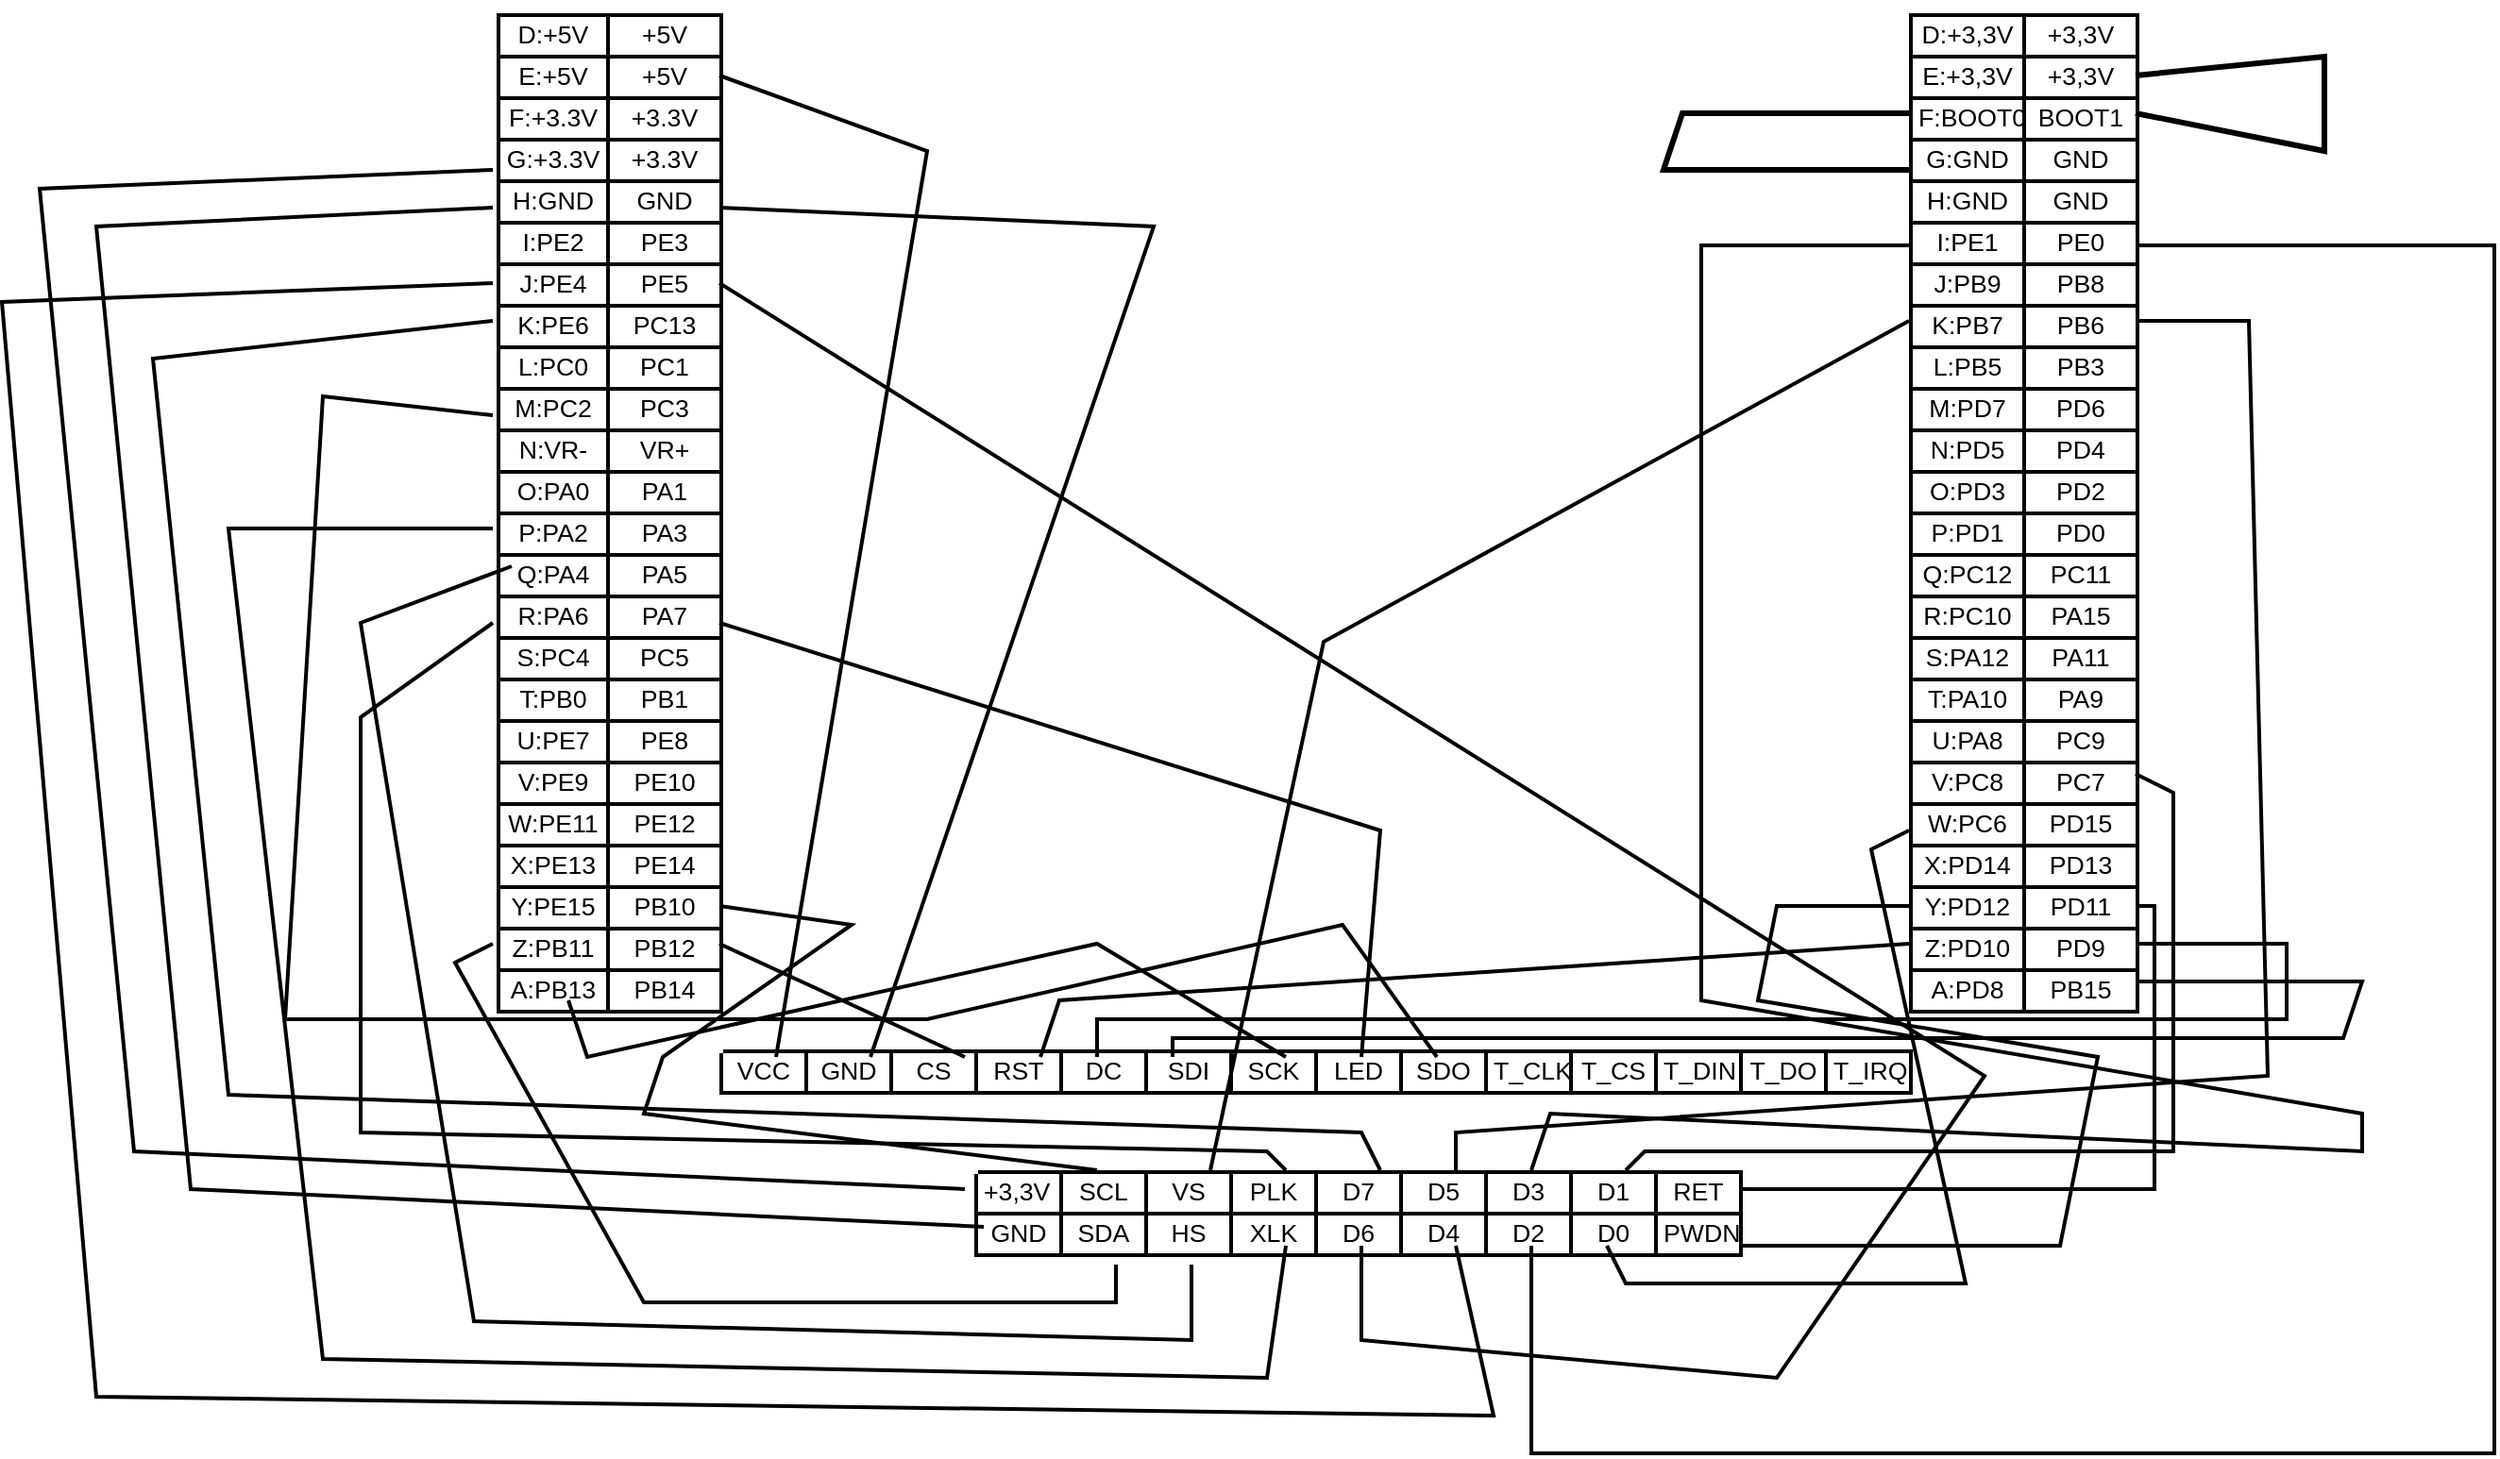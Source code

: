 <mxfile version="24.7.17">
  <diagram name="Page-1" id="NbZnv-6ZaPDmcwPaV9nI">
    <mxGraphModel dx="2261" dy="836" grid="1" gridSize="10" guides="1" tooltips="1" connect="1" arrows="1" fold="1" page="1" pageScale="1" pageWidth="827" pageHeight="1169" math="0" shadow="0">
      <root>
        <mxCell id="0" />
        <mxCell id="1" parent="0" />
        <mxCell id="fc88aQxebOFEWF3nuKxE-3" value="&lt;table xmlns=&quot;http://www.w3.org/1999/xhtml&quot; cellspacing=&quot;0&quot; cellpadding=&quot;0&quot; dir=&quot;ltr&quot; style=&quot;table-layout:fixed;font-size:10pt;font-family:Arial;width:0px;&quot; data-sheets-root=&quot;1&quot; data-sheets-baot=&quot;1&quot;&gt;&lt;colgroup&gt;&lt;col width=&quot;60&quot;&gt;&lt;col width=&quot;60&quot;&gt;&lt;col width=&quot;45&quot;&gt;&lt;col width=&quot;45&quot;&gt;&lt;col width=&quot;45&quot;&gt;&lt;col width=&quot;45&quot;&gt;&lt;col width=&quot;45&quot;&gt;&lt;col width=&quot;45&quot;&gt;&lt;col width=&quot;45&quot;&gt;&lt;col width=&quot;45&quot;&gt;&lt;col width=&quot;45&quot;&gt;&lt;col width=&quot;45&quot;&gt;&lt;col width=&quot;45&quot;&gt;&lt;col width=&quot;45&quot;&gt;&lt;col width=&quot;45&quot;&gt;&lt;col width=&quot;45&quot;&gt;&lt;col width=&quot;60&quot;&gt;&lt;col width=&quot;60&quot;&gt;&lt;/colgroup&gt;&lt;tbody&gt;&lt;tr style=&quot;height:21px;&quot;&gt;&lt;td style=&quot;border-top:2px solid #000000;border-right:2px solid #000000;border-bottom:2px solid #000000;border-left:2px solid #000000;overflow:hidden;padding:2px 3px 2px 3px;vertical-align:bottom;text-align:center;&quot;&gt;D:+5V&lt;/td&gt;&lt;td style=&quot;border-top:2px solid #000000;border-right:2px solid #000000;border-bottom:2px solid #000000;overflow:hidden;padding:2px 3px 2px 3px;vertical-align:bottom;text-align:center;&quot;&gt;+5V&lt;/td&gt;&lt;td style=&quot;overflow:hidden;padding:2px 3px 2px 3px;vertical-align:bottom;&quot;&gt;&lt;/td&gt;&lt;td style=&quot;overflow:hidden;padding:2px 3px 2px 3px;vertical-align:bottom;&quot;&gt;&lt;/td&gt;&lt;td style=&quot;overflow:hidden;padding:2px 3px 2px 3px;vertical-align:bottom;&quot;&gt;&lt;/td&gt;&lt;td style=&quot;overflow:hidden;padding:2px 3px 2px 3px;vertical-align:bottom;&quot;&gt;&lt;/td&gt;&lt;td style=&quot;overflow:hidden;padding:2px 3px 2px 3px;vertical-align:bottom;&quot;&gt;&lt;/td&gt;&lt;td style=&quot;overflow:hidden;padding:2px 3px 2px 3px;vertical-align:bottom;&quot;&gt;&lt;/td&gt;&lt;td style=&quot;overflow:hidden;padding:2px 3px 2px 3px;vertical-align:bottom;&quot;&gt;&lt;/td&gt;&lt;td style=&quot;overflow:hidden;padding:2px 3px 2px 3px;vertical-align:bottom;&quot;&gt;&lt;/td&gt;&lt;td style=&quot;overflow:hidden;padding:2px 3px 2px 3px;vertical-align:bottom;&quot;&gt;&lt;/td&gt;&lt;td style=&quot;overflow:hidden;padding:2px 3px 2px 3px;vertical-align:bottom;&quot;&gt;&lt;/td&gt;&lt;td style=&quot;overflow:hidden;padding:2px 3px 2px 3px;vertical-align:bottom;&quot;&gt;&lt;/td&gt;&lt;td style=&quot;overflow:hidden;padding:2px 3px 2px 3px;vertical-align:bottom;&quot;&gt;&lt;/td&gt;&lt;td style=&quot;overflow:hidden;padding:2px 3px 2px 3px;vertical-align:bottom;&quot;&gt;&lt;/td&gt;&lt;td style=&quot;border-right:2px solid #000000;overflow:hidden;padding:2px 3px 2px 3px;vertical-align:bottom;&quot;&gt;&lt;/td&gt;&lt;td style=&quot;border-top:2px solid #000000;border-right:2px solid #000000;border-bottom:2px solid #000000;overflow:hidden;padding:2px 3px 2px 3px;vertical-align:bottom;text-align:center;&quot;&gt;D:+3,3V&lt;/td&gt;&lt;td style=&quot;border-top:2px solid #000000;border-right:2px solid #000000;border-bottom:2px solid #000000;overflow:hidden;padding:2px 3px 2px 3px;vertical-align:bottom;text-align:center;&quot;&gt;+3,3V&lt;/td&gt;&lt;/tr&gt;&lt;tr style=&quot;height:21px;&quot;&gt;&lt;td style=&quot;border-right:2px solid #000000;border-bottom:2px solid #000000;border-left:2px solid #000000;overflow:hidden;padding:2px 3px 2px 3px;vertical-align:bottom;text-align:center;&quot;&gt;E:+5V&lt;/td&gt;&lt;td style=&quot;border-right:2px solid #000000;border-bottom:2px solid #000000;overflow:hidden;padding:2px 3px 2px 3px;vertical-align:bottom;text-align:center;&quot;&gt;+5V&lt;/td&gt;&lt;td style=&quot;overflow:hidden;padding:2px 3px 2px 3px;vertical-align:bottom;&quot;&gt;&lt;/td&gt;&lt;td style=&quot;overflow:hidden;padding:2px 3px 2px 3px;vertical-align:bottom;&quot;&gt;&lt;/td&gt;&lt;td style=&quot;overflow:hidden;padding:2px 3px 2px 3px;vertical-align:bottom;&quot;&gt;&lt;/td&gt;&lt;td style=&quot;overflow:hidden;padding:2px 3px 2px 3px;vertical-align:bottom;&quot;&gt;&lt;/td&gt;&lt;td style=&quot;overflow:hidden;padding:2px 3px 2px 3px;vertical-align:bottom;&quot;&gt;&lt;/td&gt;&lt;td style=&quot;overflow:hidden;padding:2px 3px 2px 3px;vertical-align:bottom;&quot;&gt;&lt;/td&gt;&lt;td style=&quot;overflow:hidden;padding:2px 3px 2px 3px;vertical-align:bottom;&quot;&gt;&lt;/td&gt;&lt;td style=&quot;overflow:hidden;padding:2px 3px 2px 3px;vertical-align:bottom;&quot;&gt;&lt;/td&gt;&lt;td style=&quot;overflow:hidden;padding:2px 3px 2px 3px;vertical-align:bottom;&quot;&gt;&lt;/td&gt;&lt;td style=&quot;overflow:hidden;padding:2px 3px 2px 3px;vertical-align:bottom;&quot;&gt;&lt;/td&gt;&lt;td style=&quot;overflow:hidden;padding:2px 3px 2px 3px;vertical-align:bottom;&quot;&gt;&lt;/td&gt;&lt;td style=&quot;overflow:hidden;padding:2px 3px 2px 3px;vertical-align:bottom;&quot;&gt;&lt;/td&gt;&lt;td style=&quot;overflow:hidden;padding:2px 3px 2px 3px;vertical-align:bottom;&quot;&gt;&lt;/td&gt;&lt;td style=&quot;border-right:2px solid #000000;overflow:hidden;padding:2px 3px 2px 3px;vertical-align:bottom;&quot;&gt;&lt;/td&gt;&lt;td style=&quot;border-right:2px solid #000000;border-bottom:2px solid #000000;overflow:hidden;padding:2px 3px 2px 3px;vertical-align:bottom;text-align:center;&quot;&gt;E:+3,3V&lt;/td&gt;&lt;td style=&quot;border-right:2px solid #000000;border-bottom:2px solid #000000;overflow:hidden;padding:2px 3px 2px 3px;vertical-align:bottom;text-align:center;&quot;&gt;+3,3V&lt;/td&gt;&lt;/tr&gt;&lt;tr style=&quot;height:21px;&quot;&gt;&lt;td style=&quot;border-right:2px solid #000000;border-bottom:2px solid #000000;border-left:2px solid #000000;overflow:hidden;padding:2px 3px 2px 3px;vertical-align:bottom;text-align:center;&quot;&gt;F:+3.3V&lt;/td&gt;&lt;td style=&quot;border-right:2px solid #000000;border-bottom:2px solid #000000;overflow:hidden;padding:2px 3px 2px 3px;vertical-align:bottom;text-align:center;&quot;&gt;+3.3V&lt;/td&gt;&lt;td style=&quot;overflow:hidden;padding:2px 3px 2px 3px;vertical-align:bottom;&quot;&gt;&lt;/td&gt;&lt;td style=&quot;overflow:hidden;padding:2px 3px 2px 3px;vertical-align:bottom;&quot;&gt;&lt;/td&gt;&lt;td style=&quot;overflow:hidden;padding:2px 3px 2px 3px;vertical-align:bottom;&quot;&gt;&lt;/td&gt;&lt;td style=&quot;overflow:hidden;padding:2px 3px 2px 3px;vertical-align:bottom;&quot;&gt;&lt;/td&gt;&lt;td style=&quot;overflow:hidden;padding:2px 3px 2px 3px;vertical-align:bottom;&quot;&gt;&lt;/td&gt;&lt;td style=&quot;overflow:hidden;padding:2px 3px 2px 3px;vertical-align:bottom;&quot;&gt;&lt;/td&gt;&lt;td style=&quot;overflow:hidden;padding:2px 3px 2px 3px;vertical-align:bottom;&quot;&gt;&lt;/td&gt;&lt;td style=&quot;overflow:hidden;padding:2px 3px 2px 3px;vertical-align:bottom;&quot;&gt;&lt;/td&gt;&lt;td style=&quot;overflow:hidden;padding:2px 3px 2px 3px;vertical-align:bottom;&quot;&gt;&lt;/td&gt;&lt;td style=&quot;overflow:hidden;padding:2px 3px 2px 3px;vertical-align:bottom;&quot;&gt;&lt;/td&gt;&lt;td style=&quot;overflow:hidden;padding:2px 3px 2px 3px;vertical-align:bottom;&quot;&gt;&lt;/td&gt;&lt;td style=&quot;overflow:hidden;padding:2px 3px 2px 3px;vertical-align:bottom;&quot;&gt;&lt;/td&gt;&lt;td style=&quot;overflow:hidden;padding:2px 3px 2px 3px;vertical-align:bottom;&quot;&gt;&lt;/td&gt;&lt;td style=&quot;border-right:2px solid #000000;overflow:hidden;padding:2px 3px 2px 3px;vertical-align:bottom;&quot;&gt;&lt;/td&gt;&lt;td style=&quot;border-right:2px solid #000000;border-bottom:2px solid #000000;overflow:hidden;padding:2px 3px 2px 3px;vertical-align:bottom;text-align:center;&quot;&gt;F:BOOT0&lt;/td&gt;&lt;td style=&quot;border-right:2px solid #000000;border-bottom:2px solid #000000;overflow:hidden;padding:2px 3px 2px 3px;vertical-align:bottom;text-align:center;&quot;&gt;BOOT1&lt;/td&gt;&lt;/tr&gt;&lt;tr style=&quot;height:21px;&quot;&gt;&lt;td style=&quot;border-right:2px solid #000000;border-bottom:2px solid #000000;border-left:2px solid #000000;overflow:hidden;padding:2px 3px 2px 3px;vertical-align:bottom;text-align:center;&quot;&gt;G:+3.3V&lt;/td&gt;&lt;td style=&quot;border-right:2px solid #000000;border-bottom:2px solid #000000;overflow:hidden;padding:2px 3px 2px 3px;vertical-align:bottom;text-align:center;&quot;&gt;+3.3V&lt;/td&gt;&lt;td style=&quot;overflow:hidden;padding:2px 3px 2px 3px;vertical-align:bottom;&quot;&gt;&lt;/td&gt;&lt;td style=&quot;overflow:hidden;padding:2px 3px 2px 3px;vertical-align:bottom;&quot;&gt;&lt;/td&gt;&lt;td style=&quot;overflow:hidden;padding:2px 3px 2px 3px;vertical-align:bottom;&quot;&gt;&lt;/td&gt;&lt;td style=&quot;overflow:hidden;padding:2px 3px 2px 3px;vertical-align:bottom;&quot;&gt;&lt;/td&gt;&lt;td style=&quot;overflow:hidden;padding:2px 3px 2px 3px;vertical-align:bottom;&quot;&gt;&lt;/td&gt;&lt;td style=&quot;overflow:hidden;padding:2px 3px 2px 3px;vertical-align:bottom;&quot;&gt;&lt;/td&gt;&lt;td style=&quot;overflow:hidden;padding:2px 3px 2px 3px;vertical-align:bottom;&quot;&gt;&lt;/td&gt;&lt;td style=&quot;overflow:hidden;padding:2px 3px 2px 3px;vertical-align:bottom;&quot;&gt;&lt;/td&gt;&lt;td style=&quot;overflow:hidden;padding:2px 3px 2px 3px;vertical-align:bottom;&quot;&gt;&lt;/td&gt;&lt;td style=&quot;overflow:hidden;padding:2px 3px 2px 3px;vertical-align:bottom;&quot;&gt;&lt;/td&gt;&lt;td style=&quot;overflow:hidden;padding:2px 3px 2px 3px;vertical-align:bottom;&quot;&gt;&lt;/td&gt;&lt;td style=&quot;overflow:hidden;padding:2px 3px 2px 3px;vertical-align:bottom;&quot;&gt;&lt;/td&gt;&lt;td style=&quot;overflow:hidden;padding:2px 3px 2px 3px;vertical-align:bottom;&quot;&gt;&lt;/td&gt;&lt;td style=&quot;border-right:2px solid #000000;overflow:hidden;padding:2px 3px 2px 3px;vertical-align:bottom;&quot;&gt;&lt;/td&gt;&lt;td style=&quot;border-right:2px solid #000000;border-bottom:2px solid #000000;overflow:hidden;padding:2px 3px 2px 3px;vertical-align:bottom;text-align:center;&quot;&gt;G:GND&lt;/td&gt;&lt;td style=&quot;border-right:2px solid #000000;border-bottom:2px solid #000000;overflow:hidden;padding:2px 3px 2px 3px;vertical-align:bottom;text-align:center;&quot;&gt;GND&lt;/td&gt;&lt;/tr&gt;&lt;tr style=&quot;height:21px;&quot;&gt;&lt;td style=&quot;border-right:2px solid #000000;border-bottom:2px solid #000000;border-left:2px solid #000000;overflow:hidden;padding:2px 3px 2px 3px;vertical-align:bottom;text-align:center;&quot;&gt;H:GND&lt;/td&gt;&lt;td style=&quot;border-right:2px solid #000000;border-bottom:2px solid #000000;overflow:hidden;padding:2px 3px 2px 3px;vertical-align:bottom;text-align:center;&quot;&gt;GND&lt;/td&gt;&lt;td style=&quot;overflow:hidden;padding:2px 3px 2px 3px;vertical-align:bottom;&quot;&gt;&lt;/td&gt;&lt;td style=&quot;overflow:hidden;padding:2px 3px 2px 3px;vertical-align:bottom;&quot;&gt;&lt;/td&gt;&lt;td style=&quot;overflow:hidden;padding:2px 3px 2px 3px;vertical-align:bottom;&quot;&gt;&lt;/td&gt;&lt;td style=&quot;overflow:hidden;padding:2px 3px 2px 3px;vertical-align:bottom;&quot;&gt;&lt;/td&gt;&lt;td style=&quot;overflow:hidden;padding:2px 3px 2px 3px;vertical-align:bottom;&quot;&gt;&lt;/td&gt;&lt;td style=&quot;overflow:hidden;padding:2px 3px 2px 3px;vertical-align:bottom;&quot;&gt;&lt;/td&gt;&lt;td style=&quot;overflow:hidden;padding:2px 3px 2px 3px;vertical-align:bottom;&quot;&gt;&lt;/td&gt;&lt;td style=&quot;overflow:hidden;padding:2px 3px 2px 3px;vertical-align:bottom;&quot;&gt;&lt;/td&gt;&lt;td style=&quot;overflow:hidden;padding:2px 3px 2px 3px;vertical-align:bottom;&quot;&gt;&lt;/td&gt;&lt;td style=&quot;overflow:hidden;padding:2px 3px 2px 3px;vertical-align:bottom;&quot;&gt;&lt;/td&gt;&lt;td style=&quot;overflow:hidden;padding:2px 3px 2px 3px;vertical-align:bottom;&quot;&gt;&lt;/td&gt;&lt;td style=&quot;overflow:hidden;padding:2px 3px 2px 3px;vertical-align:bottom;&quot;&gt;&lt;/td&gt;&lt;td style=&quot;overflow:hidden;padding:2px 3px 2px 3px;vertical-align:bottom;&quot;&gt;&lt;/td&gt;&lt;td style=&quot;border-right:2px solid #000000;overflow:hidden;padding:2px 3px 2px 3px;vertical-align:bottom;&quot;&gt;&lt;/td&gt;&lt;td style=&quot;border-right:2px solid #000000;border-bottom:2px solid #000000;overflow:hidden;padding:2px 3px 2px 3px;vertical-align:bottom;text-align:center;&quot;&gt;H:GND&lt;/td&gt;&lt;td style=&quot;border-right:2px solid #000000;border-bottom:2px solid #000000;overflow:hidden;padding:2px 3px 2px 3px;vertical-align:bottom;text-align:center;&quot;&gt;GND&lt;/td&gt;&lt;/tr&gt;&lt;tr style=&quot;height:21px;&quot;&gt;&lt;td style=&quot;border-right:2px solid #000000;border-bottom:2px solid #000000;border-left:2px solid #000000;overflow:hidden;padding:2px 3px 2px 3px;vertical-align:bottom;text-align:center;&quot;&gt;I:PE2&lt;/td&gt;&lt;td style=&quot;border-right:2px solid #000000;border-bottom:2px solid #000000;overflow:hidden;padding:2px 3px 2px 3px;vertical-align:bottom;text-align:center;&quot;&gt;PE3&lt;/td&gt;&lt;td style=&quot;overflow:hidden;padding:2px 3px 2px 3px;vertical-align:bottom;&quot;&gt;&lt;/td&gt;&lt;td style=&quot;overflow:hidden;padding:2px 3px 2px 3px;vertical-align:bottom;&quot;&gt;&lt;/td&gt;&lt;td style=&quot;overflow:hidden;padding:2px 3px 2px 3px;vertical-align:bottom;&quot;&gt;&lt;/td&gt;&lt;td style=&quot;overflow:hidden;padding:2px 3px 2px 3px;vertical-align:bottom;&quot;&gt;&lt;/td&gt;&lt;td style=&quot;overflow:hidden;padding:2px 3px 2px 3px;vertical-align:bottom;&quot;&gt;&lt;/td&gt;&lt;td style=&quot;overflow:hidden;padding:2px 3px 2px 3px;vertical-align:bottom;&quot;&gt;&lt;/td&gt;&lt;td style=&quot;overflow:hidden;padding:2px 3px 2px 3px;vertical-align:bottom;&quot;&gt;&lt;/td&gt;&lt;td style=&quot;overflow:hidden;padding:2px 3px 2px 3px;vertical-align:bottom;&quot;&gt;&lt;/td&gt;&lt;td style=&quot;overflow:hidden;padding:2px 3px 2px 3px;vertical-align:bottom;&quot;&gt;&lt;/td&gt;&lt;td style=&quot;overflow:hidden;padding:2px 3px 2px 3px;vertical-align:bottom;&quot;&gt;&lt;/td&gt;&lt;td style=&quot;overflow:hidden;padding:2px 3px 2px 3px;vertical-align:bottom;&quot;&gt;&lt;/td&gt;&lt;td style=&quot;overflow:hidden;padding:2px 3px 2px 3px;vertical-align:bottom;&quot;&gt;&lt;/td&gt;&lt;td style=&quot;overflow:hidden;padding:2px 3px 2px 3px;vertical-align:bottom;&quot;&gt;&lt;/td&gt;&lt;td style=&quot;border-right:2px solid #000000;overflow:hidden;padding:2px 3px 2px 3px;vertical-align:bottom;&quot;&gt;&lt;/td&gt;&lt;td style=&quot;border-right:2px solid #000000;border-bottom:2px solid #000000;overflow:hidden;padding:2px 3px 2px 3px;vertical-align:bottom;text-align:center;&quot;&gt;I:PE1&lt;/td&gt;&lt;td style=&quot;border-right:2px solid #000000;border-bottom:2px solid #000000;overflow:hidden;padding:2px 3px 2px 3px;vertical-align:bottom;text-align:center;&quot;&gt;PE0&lt;/td&gt;&lt;/tr&gt;&lt;tr style=&quot;height:21px;&quot;&gt;&lt;td style=&quot;border-right:2px solid #000000;border-bottom:2px solid #000000;border-left:2px solid #000000;overflow:hidden;padding:2px 3px 2px 3px;vertical-align:bottom;text-align:center;&quot;&gt;J:PE4&lt;/td&gt;&lt;td style=&quot;border-right:2px solid #000000;border-bottom:2px solid #000000;overflow:hidden;padding:2px 3px 2px 3px;vertical-align:bottom;text-align:center;&quot;&gt;PE5&lt;/td&gt;&lt;td style=&quot;overflow:hidden;padding:2px 3px 2px 3px;vertical-align:bottom;&quot;&gt;&lt;/td&gt;&lt;td style=&quot;overflow:hidden;padding:2px 3px 2px 3px;vertical-align:bottom;&quot;&gt;&lt;/td&gt;&lt;td style=&quot;overflow:hidden;padding:2px 3px 2px 3px;vertical-align:bottom;&quot;&gt;&lt;/td&gt;&lt;td style=&quot;overflow:hidden;padding:2px 3px 2px 3px;vertical-align:bottom;&quot;&gt;&lt;/td&gt;&lt;td style=&quot;overflow:hidden;padding:2px 3px 2px 3px;vertical-align:bottom;&quot;&gt;&lt;/td&gt;&lt;td style=&quot;overflow:hidden;padding:2px 3px 2px 3px;vertical-align:bottom;&quot;&gt;&lt;/td&gt;&lt;td style=&quot;overflow:hidden;padding:2px 3px 2px 3px;vertical-align:bottom;&quot;&gt;&lt;/td&gt;&lt;td style=&quot;overflow:hidden;padding:2px 3px 2px 3px;vertical-align:bottom;&quot;&gt;&lt;/td&gt;&lt;td style=&quot;overflow:hidden;padding:2px 3px 2px 3px;vertical-align:bottom;&quot;&gt;&lt;/td&gt;&lt;td style=&quot;overflow:hidden;padding:2px 3px 2px 3px;vertical-align:bottom;&quot;&gt;&lt;/td&gt;&lt;td style=&quot;overflow:hidden;padding:2px 3px 2px 3px;vertical-align:bottom;&quot;&gt;&lt;/td&gt;&lt;td style=&quot;overflow:hidden;padding:2px 3px 2px 3px;vertical-align:bottom;&quot;&gt;&lt;/td&gt;&lt;td style=&quot;overflow:hidden;padding:2px 3px 2px 3px;vertical-align:bottom;&quot;&gt;&lt;/td&gt;&lt;td style=&quot;border-right:2px solid #000000;overflow:hidden;padding:2px 3px 2px 3px;vertical-align:bottom;&quot;&gt;&lt;/td&gt;&lt;td style=&quot;border-right:2px solid #000000;border-bottom:2px solid #000000;overflow:hidden;padding:2px 3px 2px 3px;vertical-align:bottom;text-align:center;&quot;&gt;J:PB9&lt;/td&gt;&lt;td style=&quot;border-right:2px solid #000000;border-bottom:2px solid #000000;overflow:hidden;padding:2px 3px 2px 3px;vertical-align:bottom;text-align:center;&quot;&gt;PB8&lt;/td&gt;&lt;/tr&gt;&lt;tr style=&quot;height:21px;&quot;&gt;&lt;td style=&quot;border-right:2px solid #000000;border-bottom:2px solid #000000;border-left:2px solid #000000;overflow:hidden;padding:2px 3px 2px 3px;vertical-align:bottom;text-align:center;&quot;&gt;K:PE6&lt;/td&gt;&lt;td style=&quot;border-right:2px solid #000000;border-bottom:2px solid #000000;overflow:hidden;padding:2px 3px 2px 3px;vertical-align:bottom;text-align:center;&quot;&gt;PC13&lt;/td&gt;&lt;td style=&quot;overflow:hidden;padding:2px 3px 2px 3px;vertical-align:bottom;&quot;&gt;&lt;/td&gt;&lt;td style=&quot;overflow:hidden;padding:2px 3px 2px 3px;vertical-align:bottom;&quot;&gt;&lt;/td&gt;&lt;td style=&quot;overflow:hidden;padding:2px 3px 2px 3px;vertical-align:bottom;&quot;&gt;&lt;/td&gt;&lt;td style=&quot;overflow:hidden;padding:2px 3px 2px 3px;vertical-align:bottom;&quot;&gt;&lt;/td&gt;&lt;td style=&quot;overflow:hidden;padding:2px 3px 2px 3px;vertical-align:bottom;&quot;&gt;&lt;/td&gt;&lt;td style=&quot;overflow:hidden;padding:2px 3px 2px 3px;vertical-align:bottom;&quot;&gt;&lt;/td&gt;&lt;td style=&quot;overflow:hidden;padding:2px 3px 2px 3px;vertical-align:bottom;&quot;&gt;&lt;/td&gt;&lt;td style=&quot;overflow:hidden;padding:2px 3px 2px 3px;vertical-align:bottom;&quot;&gt;&lt;/td&gt;&lt;td style=&quot;overflow:hidden;padding:2px 3px 2px 3px;vertical-align:bottom;&quot;&gt;&lt;/td&gt;&lt;td style=&quot;overflow:hidden;padding:2px 3px 2px 3px;vertical-align:bottom;&quot;&gt;&lt;/td&gt;&lt;td style=&quot;overflow:hidden;padding:2px 3px 2px 3px;vertical-align:bottom;&quot;&gt;&lt;/td&gt;&lt;td style=&quot;overflow:hidden;padding:2px 3px 2px 3px;vertical-align:bottom;&quot;&gt;&lt;/td&gt;&lt;td style=&quot;overflow:hidden;padding:2px 3px 2px 3px;vertical-align:bottom;&quot;&gt;&lt;/td&gt;&lt;td style=&quot;border-right:2px solid #000000;overflow:hidden;padding:2px 3px 2px 3px;vertical-align:bottom;&quot;&gt;&lt;/td&gt;&lt;td style=&quot;border-right:2px solid #000000;border-bottom:2px solid #000000;overflow:hidden;padding:2px 3px 2px 3px;vertical-align:bottom;text-align:center;&quot;&gt;K:PB7&lt;/td&gt;&lt;td style=&quot;border-right:2px solid #000000;border-bottom:2px solid #000000;overflow:hidden;padding:2px 3px 2px 3px;vertical-align:bottom;text-align:center;&quot;&gt;PB6&lt;/td&gt;&lt;/tr&gt;&lt;tr style=&quot;height:21px;&quot;&gt;&lt;td style=&quot;border-right:2px solid #000000;border-bottom:2px solid #000000;border-left:2px solid #000000;overflow:hidden;padding:2px 3px 2px 3px;vertical-align:bottom;text-align:center;&quot;&gt;L:PC0&lt;/td&gt;&lt;td style=&quot;border-right:2px solid #000000;border-bottom:2px solid #000000;overflow:hidden;padding:2px 3px 2px 3px;vertical-align:bottom;text-align:center;&quot;&gt;PC1&lt;/td&gt;&lt;td style=&quot;overflow:hidden;padding:2px 3px 2px 3px;vertical-align:bottom;&quot;&gt;&lt;/td&gt;&lt;td style=&quot;overflow:hidden;padding:2px 3px 2px 3px;vertical-align:bottom;&quot;&gt;&lt;/td&gt;&lt;td style=&quot;overflow:hidden;padding:2px 3px 2px 3px;vertical-align:bottom;&quot;&gt;&lt;/td&gt;&lt;td style=&quot;overflow:hidden;padding:2px 3px 2px 3px;vertical-align:bottom;&quot;&gt;&lt;/td&gt;&lt;td style=&quot;overflow:hidden;padding:2px 3px 2px 3px;vertical-align:bottom;&quot;&gt;&lt;/td&gt;&lt;td style=&quot;overflow:hidden;padding:2px 3px 2px 3px;vertical-align:bottom;&quot;&gt;&lt;/td&gt;&lt;td style=&quot;overflow:hidden;padding:2px 3px 2px 3px;vertical-align:bottom;&quot;&gt;&lt;/td&gt;&lt;td style=&quot;overflow:hidden;padding:2px 3px 2px 3px;vertical-align:bottom;&quot;&gt;&lt;/td&gt;&lt;td style=&quot;overflow:hidden;padding:2px 3px 2px 3px;vertical-align:bottom;&quot;&gt;&lt;/td&gt;&lt;td style=&quot;overflow:hidden;padding:2px 3px 2px 3px;vertical-align:bottom;&quot;&gt;&lt;/td&gt;&lt;td style=&quot;overflow:hidden;padding:2px 3px 2px 3px;vertical-align:bottom;&quot;&gt;&lt;/td&gt;&lt;td style=&quot;overflow:hidden;padding:2px 3px 2px 3px;vertical-align:bottom;&quot;&gt;&lt;/td&gt;&lt;td style=&quot;overflow:hidden;padding:2px 3px 2px 3px;vertical-align:bottom;&quot;&gt;&lt;/td&gt;&lt;td style=&quot;border-right:2px solid #000000;overflow:hidden;padding:2px 3px 2px 3px;vertical-align:bottom;&quot;&gt;&lt;/td&gt;&lt;td style=&quot;border-right:2px solid #000000;border-bottom:2px solid #000000;overflow:hidden;padding:2px 3px 2px 3px;vertical-align:bottom;text-align:center;&quot;&gt;L:PB5&lt;/td&gt;&lt;td style=&quot;border-right:2px solid #000000;border-bottom:2px solid #000000;overflow:hidden;padding:2px 3px 2px 3px;vertical-align:bottom;text-align:center;&quot;&gt;PB3&lt;/td&gt;&lt;/tr&gt;&lt;tr style=&quot;height:21px;&quot;&gt;&lt;td style=&quot;border-right:2px solid #000000;border-bottom:2px solid #000000;border-left:2px solid #000000;overflow:hidden;padding:2px 3px 2px 3px;vertical-align:bottom;text-align:center;&quot;&gt;M:PC2&lt;/td&gt;&lt;td style=&quot;border-right:2px solid #000000;border-bottom:2px solid #000000;overflow:hidden;padding:2px 3px 2px 3px;vertical-align:bottom;text-align:center;&quot;&gt;PC3&lt;/td&gt;&lt;td style=&quot;overflow:hidden;padding:2px 3px 2px 3px;vertical-align:bottom;&quot;&gt;&lt;/td&gt;&lt;td style=&quot;overflow:hidden;padding:2px 3px 2px 3px;vertical-align:bottom;&quot;&gt;&lt;/td&gt;&lt;td style=&quot;overflow:hidden;padding:2px 3px 2px 3px;vertical-align:bottom;&quot;&gt;&lt;/td&gt;&lt;td style=&quot;overflow:hidden;padding:2px 3px 2px 3px;vertical-align:bottom;&quot;&gt;&lt;/td&gt;&lt;td style=&quot;overflow:hidden;padding:2px 3px 2px 3px;vertical-align:bottom;&quot;&gt;&lt;/td&gt;&lt;td style=&quot;overflow:hidden;padding:2px 3px 2px 3px;vertical-align:bottom;&quot;&gt;&lt;/td&gt;&lt;td style=&quot;overflow:hidden;padding:2px 3px 2px 3px;vertical-align:bottom;&quot;&gt;&lt;/td&gt;&lt;td style=&quot;overflow:hidden;padding:2px 3px 2px 3px;vertical-align:bottom;&quot;&gt;&lt;/td&gt;&lt;td style=&quot;overflow:hidden;padding:2px 3px 2px 3px;vertical-align:bottom;&quot;&gt;&lt;/td&gt;&lt;td style=&quot;overflow:hidden;padding:2px 3px 2px 3px;vertical-align:bottom;&quot;&gt;&lt;/td&gt;&lt;td style=&quot;overflow:hidden;padding:2px 3px 2px 3px;vertical-align:bottom;&quot;&gt;&lt;/td&gt;&lt;td style=&quot;overflow:hidden;padding:2px 3px 2px 3px;vertical-align:bottom;&quot;&gt;&lt;/td&gt;&lt;td style=&quot;overflow:hidden;padding:2px 3px 2px 3px;vertical-align:bottom;&quot;&gt;&lt;/td&gt;&lt;td style=&quot;border-right:2px solid #000000;overflow:hidden;padding:2px 3px 2px 3px;vertical-align:bottom;&quot;&gt;&lt;/td&gt;&lt;td style=&quot;border-right:2px solid #000000;border-bottom:2px solid #000000;overflow:hidden;padding:2px 3px 2px 3px;vertical-align:bottom;text-align:center;&quot;&gt;M:PD7&lt;/td&gt;&lt;td style=&quot;border-right:2px solid #000000;border-bottom:2px solid #000000;overflow:hidden;padding:2px 3px 2px 3px;vertical-align:bottom;text-align:center;&quot;&gt;PD6&lt;/td&gt;&lt;/tr&gt;&lt;tr style=&quot;height:21px;&quot;&gt;&lt;td style=&quot;border-right:2px solid #000000;border-bottom:2px solid #000000;border-left:2px solid #000000;overflow:hidden;padding:2px 3px 2px 3px;vertical-align:bottom;text-align:center;&quot;&gt;N:VR-&lt;/td&gt;&lt;td style=&quot;border-right:2px solid #000000;border-bottom:2px solid #000000;overflow:hidden;padding:2px 3px 2px 3px;vertical-align:bottom;text-align:center;&quot;&gt;VR+&lt;/td&gt;&lt;td style=&quot;overflow:hidden;padding:2px 3px 2px 3px;vertical-align:bottom;&quot;&gt;&lt;/td&gt;&lt;td style=&quot;overflow:hidden;padding:2px 3px 2px 3px;vertical-align:bottom;&quot;&gt;&lt;/td&gt;&lt;td style=&quot;overflow:hidden;padding:2px 3px 2px 3px;vertical-align:bottom;&quot;&gt;&lt;/td&gt;&lt;td style=&quot;overflow:hidden;padding:2px 3px 2px 3px;vertical-align:bottom;&quot;&gt;&lt;/td&gt;&lt;td style=&quot;overflow:hidden;padding:2px 3px 2px 3px;vertical-align:bottom;&quot;&gt;&lt;/td&gt;&lt;td style=&quot;overflow:hidden;padding:2px 3px 2px 3px;vertical-align:bottom;&quot;&gt;&lt;/td&gt;&lt;td style=&quot;overflow:hidden;padding:2px 3px 2px 3px;vertical-align:bottom;&quot;&gt;&lt;/td&gt;&lt;td style=&quot;overflow:hidden;padding:2px 3px 2px 3px;vertical-align:bottom;&quot;&gt;&lt;/td&gt;&lt;td style=&quot;overflow:hidden;padding:2px 3px 2px 3px;vertical-align:bottom;&quot;&gt;&lt;/td&gt;&lt;td style=&quot;overflow:hidden;padding:2px 3px 2px 3px;vertical-align:bottom;&quot;&gt;&lt;/td&gt;&lt;td style=&quot;overflow:hidden;padding:2px 3px 2px 3px;vertical-align:bottom;&quot;&gt;&lt;/td&gt;&lt;td style=&quot;overflow:hidden;padding:2px 3px 2px 3px;vertical-align:bottom;&quot;&gt;&lt;/td&gt;&lt;td style=&quot;overflow:hidden;padding:2px 3px 2px 3px;vertical-align:bottom;&quot;&gt;&lt;/td&gt;&lt;td style=&quot;border-right:2px solid #000000;overflow:hidden;padding:2px 3px 2px 3px;vertical-align:bottom;&quot;&gt;&lt;/td&gt;&lt;td style=&quot;border-right:2px solid #000000;border-bottom:2px solid #000000;overflow:hidden;padding:2px 3px 2px 3px;vertical-align:bottom;text-align:center;&quot;&gt;N:PD5&lt;/td&gt;&lt;td style=&quot;border-right:2px solid #000000;border-bottom:2px solid #000000;overflow:hidden;padding:2px 3px 2px 3px;vertical-align:bottom;text-align:center;&quot;&gt;PD4&lt;/td&gt;&lt;/tr&gt;&lt;tr style=&quot;height:21px;&quot;&gt;&lt;td style=&quot;border-right:2px solid #000000;border-bottom:2px solid #000000;border-left:2px solid #000000;overflow:hidden;padding:2px 3px 2px 3px;vertical-align:bottom;text-align:center;&quot;&gt;O:PA0&lt;/td&gt;&lt;td style=&quot;border-right:2px solid #000000;border-bottom:2px solid #000000;overflow:hidden;padding:2px 3px 2px 3px;vertical-align:bottom;text-align:center;&quot;&gt;PA1&lt;/td&gt;&lt;td style=&quot;overflow:hidden;padding:2px 3px 2px 3px;vertical-align:bottom;&quot;&gt;&lt;/td&gt;&lt;td style=&quot;overflow:hidden;padding:2px 3px 2px 3px;vertical-align:bottom;&quot;&gt;&lt;/td&gt;&lt;td style=&quot;overflow:hidden;padding:2px 3px 2px 3px;vertical-align:bottom;&quot;&gt;&lt;/td&gt;&lt;td style=&quot;overflow:hidden;padding:2px 3px 2px 3px;vertical-align:bottom;&quot;&gt;&lt;/td&gt;&lt;td style=&quot;overflow:hidden;padding:2px 3px 2px 3px;vertical-align:bottom;&quot;&gt;&lt;/td&gt;&lt;td style=&quot;overflow:hidden;padding:2px 3px 2px 3px;vertical-align:bottom;&quot;&gt;&lt;/td&gt;&lt;td style=&quot;overflow:hidden;padding:2px 3px 2px 3px;vertical-align:bottom;&quot;&gt;&lt;/td&gt;&lt;td style=&quot;overflow:hidden;padding:2px 3px 2px 3px;vertical-align:bottom;&quot;&gt;&lt;/td&gt;&lt;td style=&quot;overflow:hidden;padding:2px 3px 2px 3px;vertical-align:bottom;&quot;&gt;&lt;/td&gt;&lt;td style=&quot;overflow:hidden;padding:2px 3px 2px 3px;vertical-align:bottom;&quot;&gt;&lt;/td&gt;&lt;td style=&quot;overflow:hidden;padding:2px 3px 2px 3px;vertical-align:bottom;&quot;&gt;&lt;/td&gt;&lt;td style=&quot;overflow:hidden;padding:2px 3px 2px 3px;vertical-align:bottom;&quot;&gt;&lt;/td&gt;&lt;td style=&quot;overflow:hidden;padding:2px 3px 2px 3px;vertical-align:bottom;&quot;&gt;&lt;/td&gt;&lt;td style=&quot;border-right:2px solid #000000;overflow:hidden;padding:2px 3px 2px 3px;vertical-align:bottom;&quot;&gt;&lt;/td&gt;&lt;td style=&quot;border-right:2px solid #000000;border-bottom:2px solid #000000;overflow:hidden;padding:2px 3px 2px 3px;vertical-align:bottom;text-align:center;&quot;&gt;O:PD3&lt;/td&gt;&lt;td style=&quot;border-right:2px solid #000000;border-bottom:2px solid #000000;overflow:hidden;padding:2px 3px 2px 3px;vertical-align:bottom;text-align:center;&quot;&gt;PD2&lt;/td&gt;&lt;/tr&gt;&lt;tr style=&quot;height:21px;&quot;&gt;&lt;td style=&quot;border-right:2px solid #000000;border-bottom:2px solid #000000;border-left:2px solid #000000;overflow:hidden;padding:2px 3px 2px 3px;vertical-align:bottom;text-align:center;&quot;&gt;P:PA2&lt;/td&gt;&lt;td style=&quot;border-right:2px solid #000000;border-bottom:2px solid #000000;overflow:hidden;padding:2px 3px 2px 3px;vertical-align:bottom;text-align:center;&quot;&gt;PA3&lt;/td&gt;&lt;td style=&quot;overflow:hidden;padding:2px 3px 2px 3px;vertical-align:bottom;&quot;&gt;&lt;/td&gt;&lt;td style=&quot;overflow:hidden;padding:2px 3px 2px 3px;vertical-align:bottom;&quot;&gt;&lt;/td&gt;&lt;td style=&quot;overflow:hidden;padding:2px 3px 2px 3px;vertical-align:bottom;&quot;&gt;&lt;/td&gt;&lt;td style=&quot;overflow:hidden;padding:2px 3px 2px 3px;vertical-align:bottom;&quot;&gt;&lt;/td&gt;&lt;td style=&quot;overflow:hidden;padding:2px 3px 2px 3px;vertical-align:bottom;&quot;&gt;&lt;/td&gt;&lt;td style=&quot;overflow:hidden;padding:2px 3px 2px 3px;vertical-align:bottom;&quot;&gt;&lt;/td&gt;&lt;td style=&quot;overflow:hidden;padding:2px 3px 2px 3px;vertical-align:bottom;&quot;&gt;&lt;/td&gt;&lt;td style=&quot;overflow:hidden;padding:2px 3px 2px 3px;vertical-align:bottom;&quot;&gt;&lt;/td&gt;&lt;td style=&quot;overflow:hidden;padding:2px 3px 2px 3px;vertical-align:bottom;&quot;&gt;&lt;/td&gt;&lt;td style=&quot;overflow:hidden;padding:2px 3px 2px 3px;vertical-align:bottom;&quot;&gt;&lt;/td&gt;&lt;td style=&quot;overflow:hidden;padding:2px 3px 2px 3px;vertical-align:bottom;&quot;&gt;&lt;/td&gt;&lt;td style=&quot;overflow:hidden;padding:2px 3px 2px 3px;vertical-align:bottom;&quot;&gt;&lt;/td&gt;&lt;td style=&quot;overflow:hidden;padding:2px 3px 2px 3px;vertical-align:bottom;&quot;&gt;&lt;/td&gt;&lt;td style=&quot;border-right:2px solid #000000;overflow:hidden;padding:2px 3px 2px 3px;vertical-align:bottom;&quot;&gt;&lt;/td&gt;&lt;td style=&quot;border-right:2px solid #000000;border-bottom:2px solid #000000;overflow:hidden;padding:2px 3px 2px 3px;vertical-align:bottom;text-align:center;&quot;&gt;P:PD1&lt;/td&gt;&lt;td style=&quot;border-right:2px solid #000000;border-bottom:2px solid #000000;overflow:hidden;padding:2px 3px 2px 3px;vertical-align:bottom;text-align:center;&quot;&gt;PD0&lt;/td&gt;&lt;/tr&gt;&lt;tr style=&quot;height:21px;&quot;&gt;&lt;td style=&quot;border-right:2px solid #000000;border-bottom:2px solid #000000;border-left:2px solid #000000;overflow:hidden;padding:2px 3px 2px 3px;vertical-align:bottom;text-align:center;&quot;&gt;Q:PA4&lt;/td&gt;&lt;td style=&quot;border-right:2px solid #000000;border-bottom:2px solid #000000;overflow:hidden;padding:2px 3px 2px 3px;vertical-align:bottom;text-align:center;&quot;&gt;PA5&lt;/td&gt;&lt;td style=&quot;overflow:hidden;padding:2px 3px 2px 3px;vertical-align:bottom;&quot;&gt;&lt;/td&gt;&lt;td style=&quot;overflow:hidden;padding:2px 3px 2px 3px;vertical-align:bottom;&quot;&gt;&lt;/td&gt;&lt;td style=&quot;overflow:hidden;padding:2px 3px 2px 3px;vertical-align:bottom;&quot;&gt;&lt;/td&gt;&lt;td style=&quot;overflow:hidden;padding:2px 3px 2px 3px;vertical-align:bottom;&quot;&gt;&lt;/td&gt;&lt;td style=&quot;overflow:hidden;padding:2px 3px 2px 3px;vertical-align:bottom;&quot;&gt;&lt;/td&gt;&lt;td style=&quot;overflow:hidden;padding:2px 3px 2px 3px;vertical-align:bottom;&quot;&gt;&lt;/td&gt;&lt;td style=&quot;overflow:hidden;padding:2px 3px 2px 3px;vertical-align:bottom;&quot;&gt;&lt;/td&gt;&lt;td style=&quot;overflow:hidden;padding:2px 3px 2px 3px;vertical-align:bottom;&quot;&gt;&lt;/td&gt;&lt;td style=&quot;overflow:hidden;padding:2px 3px 2px 3px;vertical-align:bottom;&quot;&gt;&lt;/td&gt;&lt;td style=&quot;overflow:hidden;padding:2px 3px 2px 3px;vertical-align:bottom;&quot;&gt;&lt;/td&gt;&lt;td style=&quot;overflow:hidden;padding:2px 3px 2px 3px;vertical-align:bottom;&quot;&gt;&lt;/td&gt;&lt;td style=&quot;overflow:hidden;padding:2px 3px 2px 3px;vertical-align:bottom;&quot;&gt;&lt;/td&gt;&lt;td style=&quot;overflow:hidden;padding:2px 3px 2px 3px;vertical-align:bottom;&quot;&gt;&lt;/td&gt;&lt;td style=&quot;border-right:2px solid #000000;overflow:hidden;padding:2px 3px 2px 3px;vertical-align:bottom;&quot;&gt;&lt;/td&gt;&lt;td style=&quot;border-right:2px solid #000000;border-bottom:2px solid #000000;overflow:hidden;padding:2px 3px 2px 3px;vertical-align:bottom;text-align:center;&quot;&gt;Q:PC12&lt;/td&gt;&lt;td style=&quot;border-right:2px solid #000000;border-bottom:2px solid #000000;overflow:hidden;padding:2px 3px 2px 3px;vertical-align:bottom;text-align:center;&quot;&gt;PC11&lt;/td&gt;&lt;/tr&gt;&lt;tr style=&quot;height:21px;&quot;&gt;&lt;td style=&quot;border-right:2px solid #000000;border-bottom:2px solid #000000;border-left:2px solid #000000;overflow:hidden;padding:2px 3px 2px 3px;vertical-align:bottom;text-align:center;&quot;&gt;R:PA6&lt;/td&gt;&lt;td style=&quot;border-right:2px solid #000000;border-bottom:2px solid #000000;overflow:hidden;padding:2px 3px 2px 3px;vertical-align:bottom;text-align:center;&quot;&gt;PA7&lt;/td&gt;&lt;td style=&quot;overflow:hidden;padding:2px 3px 2px 3px;vertical-align:bottom;&quot;&gt;&lt;/td&gt;&lt;td style=&quot;overflow:hidden;padding:2px 3px 2px 3px;vertical-align:bottom;&quot;&gt;&lt;/td&gt;&lt;td style=&quot;overflow:hidden;padding:2px 3px 2px 3px;vertical-align:bottom;&quot;&gt;&lt;/td&gt;&lt;td style=&quot;overflow:hidden;padding:2px 3px 2px 3px;vertical-align:bottom;&quot;&gt;&lt;/td&gt;&lt;td style=&quot;overflow:hidden;padding:2px 3px 2px 3px;vertical-align:bottom;&quot;&gt;&lt;/td&gt;&lt;td style=&quot;overflow:hidden;padding:2px 3px 2px 3px;vertical-align:bottom;&quot;&gt;&lt;/td&gt;&lt;td style=&quot;overflow:hidden;padding:2px 3px 2px 3px;vertical-align:bottom;&quot;&gt;&lt;/td&gt;&lt;td style=&quot;overflow:hidden;padding:2px 3px 2px 3px;vertical-align:bottom;&quot;&gt;&lt;/td&gt;&lt;td style=&quot;overflow:hidden;padding:2px 3px 2px 3px;vertical-align:bottom;&quot;&gt;&lt;/td&gt;&lt;td style=&quot;overflow:hidden;padding:2px 3px 2px 3px;vertical-align:bottom;&quot;&gt;&lt;/td&gt;&lt;td style=&quot;overflow:hidden;padding:2px 3px 2px 3px;vertical-align:bottom;&quot;&gt;&lt;/td&gt;&lt;td style=&quot;overflow:hidden;padding:2px 3px 2px 3px;vertical-align:bottom;&quot;&gt;&lt;/td&gt;&lt;td style=&quot;overflow:hidden;padding:2px 3px 2px 3px;vertical-align:bottom;&quot;&gt;&lt;/td&gt;&lt;td style=&quot;border-right:2px solid #000000;overflow:hidden;padding:2px 3px 2px 3px;vertical-align:bottom;&quot;&gt;&lt;/td&gt;&lt;td style=&quot;border-right:2px solid #000000;border-bottom:2px solid #000000;overflow:hidden;padding:2px 3px 2px 3px;vertical-align:bottom;text-align:center;&quot;&gt;R:PC10&lt;/td&gt;&lt;td style=&quot;border-right:2px solid #000000;border-bottom:2px solid #000000;overflow:hidden;padding:2px 3px 2px 3px;vertical-align:bottom;text-align:center;&quot;&gt;PA15&lt;/td&gt;&lt;/tr&gt;&lt;tr style=&quot;height:21px;&quot;&gt;&lt;td style=&quot;border-right:2px solid #000000;border-bottom:2px solid #000000;border-left:2px solid #000000;overflow:hidden;padding:2px 3px 2px 3px;vertical-align:bottom;text-align:center;&quot;&gt;S:PC4&lt;/td&gt;&lt;td style=&quot;border-right:2px solid #000000;border-bottom:2px solid #000000;overflow:hidden;padding:2px 3px 2px 3px;vertical-align:bottom;text-align:center;&quot;&gt;PC5&lt;/td&gt;&lt;td style=&quot;overflow:hidden;padding:2px 3px 2px 3px;vertical-align:bottom;&quot;&gt;&lt;/td&gt;&lt;td style=&quot;overflow:hidden;padding:2px 3px 2px 3px;vertical-align:bottom;&quot;&gt;&lt;/td&gt;&lt;td style=&quot;overflow:hidden;padding:2px 3px 2px 3px;vertical-align:bottom;&quot;&gt;&lt;/td&gt;&lt;td style=&quot;overflow:hidden;padding:2px 3px 2px 3px;vertical-align:bottom;&quot;&gt;&lt;/td&gt;&lt;td style=&quot;overflow:hidden;padding:2px 3px 2px 3px;vertical-align:bottom;&quot;&gt;&lt;/td&gt;&lt;td style=&quot;overflow:hidden;padding:2px 3px 2px 3px;vertical-align:bottom;&quot;&gt;&lt;/td&gt;&lt;td style=&quot;overflow:hidden;padding:2px 3px 2px 3px;vertical-align:bottom;&quot;&gt;&lt;/td&gt;&lt;td style=&quot;overflow:hidden;padding:2px 3px 2px 3px;vertical-align:bottom;&quot;&gt;&lt;/td&gt;&lt;td style=&quot;overflow:hidden;padding:2px 3px 2px 3px;vertical-align:bottom;&quot;&gt;&lt;/td&gt;&lt;td style=&quot;overflow:hidden;padding:2px 3px 2px 3px;vertical-align:bottom;&quot;&gt;&lt;/td&gt;&lt;td style=&quot;overflow:hidden;padding:2px 3px 2px 3px;vertical-align:bottom;&quot;&gt;&lt;/td&gt;&lt;td style=&quot;overflow:hidden;padding:2px 3px 2px 3px;vertical-align:bottom;&quot;&gt;&lt;/td&gt;&lt;td style=&quot;overflow:hidden;padding:2px 3px 2px 3px;vertical-align:bottom;&quot;&gt;&lt;/td&gt;&lt;td style=&quot;border-right:2px solid #000000;overflow:hidden;padding:2px 3px 2px 3px;vertical-align:bottom;&quot;&gt;&lt;/td&gt;&lt;td style=&quot;border-right:2px solid #000000;border-bottom:2px solid #000000;overflow:hidden;padding:2px 3px 2px 3px;vertical-align:bottom;text-align:center;&quot;&gt;S:PA12&lt;/td&gt;&lt;td style=&quot;border-right:2px solid #000000;border-bottom:2px solid #000000;overflow:hidden;padding:2px 3px 2px 3px;vertical-align:bottom;text-align:center;&quot;&gt;PA11&lt;/td&gt;&lt;/tr&gt;&lt;tr style=&quot;height:21px;&quot;&gt;&lt;td style=&quot;border-right:2px solid #000000;border-bottom:2px solid #000000;border-left:2px solid #000000;overflow:hidden;padding:2px 3px 2px 3px;vertical-align:bottom;text-align:center;&quot;&gt;T:PB0&lt;/td&gt;&lt;td style=&quot;border-right:2px solid #000000;border-bottom:2px solid #000000;overflow:hidden;padding:2px 3px 2px 3px;vertical-align:bottom;text-align:center;&quot;&gt;PB1&lt;/td&gt;&lt;td style=&quot;overflow:hidden;padding:2px 3px 2px 3px;vertical-align:bottom;&quot;&gt;&lt;/td&gt;&lt;td style=&quot;overflow:hidden;padding:2px 3px 2px 3px;vertical-align:bottom;&quot;&gt;&lt;/td&gt;&lt;td style=&quot;overflow:hidden;padding:2px 3px 2px 3px;vertical-align:bottom;&quot;&gt;&lt;/td&gt;&lt;td style=&quot;overflow:hidden;padding:2px 3px 2px 3px;vertical-align:bottom;&quot;&gt;&lt;/td&gt;&lt;td style=&quot;overflow:hidden;padding:2px 3px 2px 3px;vertical-align:bottom;&quot;&gt;&lt;/td&gt;&lt;td style=&quot;overflow:hidden;padding:2px 3px 2px 3px;vertical-align:bottom;&quot;&gt;&lt;/td&gt;&lt;td style=&quot;overflow:hidden;padding:2px 3px 2px 3px;vertical-align:bottom;&quot;&gt;&lt;/td&gt;&lt;td style=&quot;overflow:hidden;padding:2px 3px 2px 3px;vertical-align:bottom;&quot;&gt;&lt;/td&gt;&lt;td style=&quot;overflow:hidden;padding:2px 3px 2px 3px;vertical-align:bottom;&quot;&gt;&lt;/td&gt;&lt;td style=&quot;overflow:hidden;padding:2px 3px 2px 3px;vertical-align:bottom;&quot;&gt;&lt;/td&gt;&lt;td style=&quot;overflow:hidden;padding:2px 3px 2px 3px;vertical-align:bottom;&quot;&gt;&lt;/td&gt;&lt;td style=&quot;overflow:hidden;padding:2px 3px 2px 3px;vertical-align:bottom;&quot;&gt;&lt;/td&gt;&lt;td style=&quot;overflow:hidden;padding:2px 3px 2px 3px;vertical-align:bottom;&quot;&gt;&lt;/td&gt;&lt;td style=&quot;border-right:2px solid #000000;overflow:hidden;padding:2px 3px 2px 3px;vertical-align:bottom;&quot;&gt;&lt;/td&gt;&lt;td style=&quot;border-right:2px solid #000000;border-bottom:2px solid #000000;overflow:hidden;padding:2px 3px 2px 3px;vertical-align:bottom;text-align:center;&quot;&gt;T:PA10&lt;/td&gt;&lt;td style=&quot;border-right:2px solid #000000;border-bottom:2px solid #000000;overflow:hidden;padding:2px 3px 2px 3px;vertical-align:bottom;text-align:center;&quot;&gt;PA9&lt;/td&gt;&lt;/tr&gt;&lt;tr style=&quot;height:21px;&quot;&gt;&lt;td style=&quot;border-right:2px solid #000000;border-bottom:2px solid #000000;border-left:2px solid #000000;overflow:hidden;padding:2px 3px 2px 3px;vertical-align:bottom;text-align:center;&quot;&gt;U:PE7&lt;/td&gt;&lt;td style=&quot;border-right:2px solid #000000;border-bottom:2px solid #000000;overflow:hidden;padding:2px 3px 2px 3px;vertical-align:bottom;text-align:center;&quot;&gt;PE8&lt;/td&gt;&lt;td style=&quot;overflow:hidden;padding:2px 3px 2px 3px;vertical-align:bottom;&quot;&gt;&lt;/td&gt;&lt;td style=&quot;overflow:hidden;padding:2px 3px 2px 3px;vertical-align:bottom;&quot;&gt;&lt;/td&gt;&lt;td style=&quot;overflow:hidden;padding:2px 3px 2px 3px;vertical-align:bottom;&quot;&gt;&lt;/td&gt;&lt;td style=&quot;overflow:hidden;padding:2px 3px 2px 3px;vertical-align:bottom;&quot;&gt;&lt;/td&gt;&lt;td style=&quot;overflow:hidden;padding:2px 3px 2px 3px;vertical-align:bottom;&quot;&gt;&lt;/td&gt;&lt;td style=&quot;overflow:hidden;padding:2px 3px 2px 3px;vertical-align:bottom;&quot;&gt;&lt;/td&gt;&lt;td style=&quot;overflow:hidden;padding:2px 3px 2px 3px;vertical-align:bottom;&quot;&gt;&lt;/td&gt;&lt;td style=&quot;overflow:hidden;padding:2px 3px 2px 3px;vertical-align:bottom;&quot;&gt;&lt;/td&gt;&lt;td style=&quot;overflow:hidden;padding:2px 3px 2px 3px;vertical-align:bottom;&quot;&gt;&lt;/td&gt;&lt;td style=&quot;overflow:hidden;padding:2px 3px 2px 3px;vertical-align:bottom;&quot;&gt;&lt;/td&gt;&lt;td style=&quot;overflow:hidden;padding:2px 3px 2px 3px;vertical-align:bottom;&quot;&gt;&lt;/td&gt;&lt;td style=&quot;overflow:hidden;padding:2px 3px 2px 3px;vertical-align:bottom;&quot;&gt;&lt;/td&gt;&lt;td style=&quot;overflow:hidden;padding:2px 3px 2px 3px;vertical-align:bottom;&quot;&gt;&lt;/td&gt;&lt;td style=&quot;border-right:2px solid #000000;overflow:hidden;padding:2px 3px 2px 3px;vertical-align:bottom;&quot;&gt;&lt;/td&gt;&lt;td style=&quot;border-right:2px solid #000000;border-bottom:2px solid #000000;overflow:hidden;padding:2px 3px 2px 3px;vertical-align:bottom;text-align:center;&quot;&gt;U:PA8&lt;/td&gt;&lt;td style=&quot;border-right:2px solid #000000;border-bottom:2px solid #000000;overflow:hidden;padding:2px 3px 2px 3px;vertical-align:bottom;text-align:center;&quot;&gt;PC9&lt;/td&gt;&lt;/tr&gt;&lt;tr style=&quot;height:21px;&quot;&gt;&lt;td style=&quot;border-right:2px solid #000000;border-bottom:2px solid #000000;border-left:2px solid #000000;overflow:hidden;padding:2px 3px 2px 3px;vertical-align:bottom;text-align:center;&quot;&gt;V:PE9&lt;/td&gt;&lt;td style=&quot;border-right:2px solid #000000;border-bottom:2px solid #000000;overflow:hidden;padding:2px 3px 2px 3px;vertical-align:bottom;text-align:center;&quot;&gt;PE10&lt;/td&gt;&lt;td style=&quot;overflow:hidden;padding:2px 3px 2px 3px;vertical-align:bottom;&quot;&gt;&lt;/td&gt;&lt;td style=&quot;overflow:hidden;padding:2px 3px 2px 3px;vertical-align:bottom;&quot;&gt;&lt;/td&gt;&lt;td style=&quot;overflow:hidden;padding:2px 3px 2px 3px;vertical-align:bottom;&quot;&gt;&lt;/td&gt;&lt;td style=&quot;overflow:hidden;padding:2px 3px 2px 3px;vertical-align:bottom;&quot;&gt;&lt;/td&gt;&lt;td style=&quot;overflow:hidden;padding:2px 3px 2px 3px;vertical-align:bottom;&quot;&gt;&lt;/td&gt;&lt;td style=&quot;overflow:hidden;padding:2px 3px 2px 3px;vertical-align:bottom;&quot;&gt;&lt;/td&gt;&lt;td style=&quot;overflow:hidden;padding:2px 3px 2px 3px;vertical-align:bottom;&quot;&gt;&lt;/td&gt;&lt;td style=&quot;overflow:hidden;padding:2px 3px 2px 3px;vertical-align:bottom;&quot;&gt;&lt;/td&gt;&lt;td style=&quot;overflow:hidden;padding:2px 3px 2px 3px;vertical-align:bottom;&quot;&gt;&lt;/td&gt;&lt;td style=&quot;overflow:hidden;padding:2px 3px 2px 3px;vertical-align:bottom;&quot;&gt;&lt;/td&gt;&lt;td style=&quot;overflow:hidden;padding:2px 3px 2px 3px;vertical-align:bottom;&quot;&gt;&lt;/td&gt;&lt;td style=&quot;overflow:hidden;padding:2px 3px 2px 3px;vertical-align:bottom;&quot;&gt;&lt;/td&gt;&lt;td style=&quot;overflow:hidden;padding:2px 3px 2px 3px;vertical-align:bottom;&quot;&gt;&lt;/td&gt;&lt;td style=&quot;border-right:2px solid #000000;overflow:hidden;padding:2px 3px 2px 3px;vertical-align:bottom;&quot;&gt;&lt;/td&gt;&lt;td style=&quot;border-right:2px solid #000000;border-bottom:2px solid #000000;overflow:hidden;padding:2px 3px 2px 3px;vertical-align:bottom;text-align:center;&quot;&gt;V:PC8&lt;/td&gt;&lt;td style=&quot;border-right:2px solid #000000;border-bottom:2px solid #000000;overflow:hidden;padding:2px 3px 2px 3px;vertical-align:bottom;text-align:center;&quot;&gt;PC7&lt;/td&gt;&lt;/tr&gt;&lt;tr style=&quot;height:21px;&quot;&gt;&lt;td style=&quot;border-right:2px solid #000000;border-bottom:2px solid #000000;border-left:2px solid #000000;overflow:hidden;padding:2px 3px 2px 3px;vertical-align:bottom;text-align:center;&quot;&gt;W:PE11&lt;/td&gt;&lt;td style=&quot;border-right:2px solid #000000;border-bottom:2px solid #000000;overflow:hidden;padding:2px 3px 2px 3px;vertical-align:bottom;text-align:center;&quot;&gt;PE12&lt;/td&gt;&lt;td style=&quot;overflow:hidden;padding:2px 3px 2px 3px;vertical-align:bottom;&quot;&gt;&lt;/td&gt;&lt;td style=&quot;overflow:hidden;padding:2px 3px 2px 3px;vertical-align:bottom;&quot;&gt;&lt;/td&gt;&lt;td style=&quot;overflow:hidden;padding:2px 3px 2px 3px;vertical-align:bottom;&quot;&gt;&lt;/td&gt;&lt;td style=&quot;overflow:hidden;padding:2px 3px 2px 3px;vertical-align:bottom;&quot;&gt;&lt;/td&gt;&lt;td style=&quot;overflow:hidden;padding:2px 3px 2px 3px;vertical-align:bottom;&quot;&gt;&lt;/td&gt;&lt;td style=&quot;overflow:hidden;padding:2px 3px 2px 3px;vertical-align:bottom;&quot;&gt;&lt;/td&gt;&lt;td style=&quot;overflow:hidden;padding:2px 3px 2px 3px;vertical-align:bottom;&quot;&gt;&lt;/td&gt;&lt;td style=&quot;overflow:hidden;padding:2px 3px 2px 3px;vertical-align:bottom;&quot;&gt;&lt;/td&gt;&lt;td style=&quot;overflow:hidden;padding:2px 3px 2px 3px;vertical-align:bottom;&quot;&gt;&lt;/td&gt;&lt;td style=&quot;overflow:hidden;padding:2px 3px 2px 3px;vertical-align:bottom;&quot;&gt;&lt;/td&gt;&lt;td style=&quot;overflow:hidden;padding:2px 3px 2px 3px;vertical-align:bottom;&quot;&gt;&lt;/td&gt;&lt;td style=&quot;overflow:hidden;padding:2px 3px 2px 3px;vertical-align:bottom;&quot;&gt;&lt;/td&gt;&lt;td style=&quot;overflow:hidden;padding:2px 3px 2px 3px;vertical-align:bottom;&quot;&gt;&lt;/td&gt;&lt;td style=&quot;border-right:2px solid #000000;overflow:hidden;padding:2px 3px 2px 3px;vertical-align:bottom;&quot;&gt;&lt;/td&gt;&lt;td style=&quot;border-right:2px solid #000000;border-bottom:2px solid #000000;overflow:hidden;padding:2px 3px 2px 3px;vertical-align:bottom;text-align:center;&quot;&gt;W:PC6&lt;/td&gt;&lt;td style=&quot;border-right:2px solid #000000;border-bottom:2px solid #000000;overflow:hidden;padding:2px 3px 2px 3px;vertical-align:bottom;text-align:center;&quot;&gt;PD15&lt;/td&gt;&lt;/tr&gt;&lt;tr style=&quot;height:21px;&quot;&gt;&lt;td style=&quot;border-right:2px solid #000000;border-bottom:2px solid #000000;border-left:2px solid #000000;overflow:hidden;padding:2px 3px 2px 3px;vertical-align:bottom;text-align:center;&quot;&gt;X:PE13&lt;/td&gt;&lt;td style=&quot;border-right:2px solid #000000;border-bottom:2px solid #000000;overflow:hidden;padding:2px 3px 2px 3px;vertical-align:bottom;text-align:center;&quot;&gt;PE14&lt;/td&gt;&lt;td style=&quot;overflow:hidden;padding:2px 3px 2px 3px;vertical-align:bottom;&quot;&gt;&lt;/td&gt;&lt;td style=&quot;overflow:hidden;padding:2px 3px 2px 3px;vertical-align:bottom;&quot;&gt;&lt;/td&gt;&lt;td style=&quot;overflow:hidden;padding:2px 3px 2px 3px;vertical-align:bottom;&quot;&gt;&lt;/td&gt;&lt;td style=&quot;overflow:hidden;padding:2px 3px 2px 3px;vertical-align:bottom;&quot;&gt;&lt;/td&gt;&lt;td style=&quot;overflow:hidden;padding:2px 3px 2px 3px;vertical-align:bottom;&quot;&gt;&lt;/td&gt;&lt;td style=&quot;overflow:hidden;padding:2px 3px 2px 3px;vertical-align:bottom;&quot;&gt;&lt;/td&gt;&lt;td style=&quot;overflow:hidden;padding:2px 3px 2px 3px;vertical-align:bottom;&quot;&gt;&lt;/td&gt;&lt;td style=&quot;overflow:hidden;padding:2px 3px 2px 3px;vertical-align:bottom;&quot;&gt;&lt;/td&gt;&lt;td style=&quot;overflow:hidden;padding:2px 3px 2px 3px;vertical-align:bottom;&quot;&gt;&lt;/td&gt;&lt;td style=&quot;overflow:hidden;padding:2px 3px 2px 3px;vertical-align:bottom;&quot;&gt;&lt;/td&gt;&lt;td style=&quot;overflow:hidden;padding:2px 3px 2px 3px;vertical-align:bottom;&quot;&gt;&lt;/td&gt;&lt;td style=&quot;overflow:hidden;padding:2px 3px 2px 3px;vertical-align:bottom;&quot;&gt;&lt;/td&gt;&lt;td style=&quot;overflow:hidden;padding:2px 3px 2px 3px;vertical-align:bottom;&quot;&gt;&lt;/td&gt;&lt;td style=&quot;border-right:2px solid #000000;overflow:hidden;padding:2px 3px 2px 3px;vertical-align:bottom;&quot;&gt;&lt;/td&gt;&lt;td style=&quot;border-right:2px solid #000000;border-bottom:2px solid #000000;overflow:hidden;padding:2px 3px 2px 3px;vertical-align:bottom;text-align:center;&quot;&gt;X:PD14&lt;/td&gt;&lt;td style=&quot;border-right:2px solid #000000;border-bottom:2px solid #000000;overflow:hidden;padding:2px 3px 2px 3px;vertical-align:bottom;text-align:center;&quot;&gt;PD13&lt;/td&gt;&lt;/tr&gt;&lt;tr style=&quot;height:21px;&quot;&gt;&lt;td style=&quot;border-right:2px solid #000000;border-bottom:2px solid #000000;border-left:2px solid #000000;overflow:hidden;padding:2px 3px 2px 3px;vertical-align:bottom;text-align:center;&quot;&gt;Y:PE15&lt;/td&gt;&lt;td style=&quot;border-right:2px solid #000000;border-bottom:2px solid #000000;overflow:hidden;padding:2px 3px 2px 3px;vertical-align:bottom;text-align:center;&quot;&gt;PB10&lt;/td&gt;&lt;td style=&quot;overflow:hidden;padding:2px 3px 2px 3px;vertical-align:bottom;&quot;&gt;&lt;/td&gt;&lt;td style=&quot;overflow:hidden;padding:2px 3px 2px 3px;vertical-align:bottom;&quot;&gt;&lt;/td&gt;&lt;td style=&quot;overflow:hidden;padding:2px 3px 2px 3px;vertical-align:bottom;&quot;&gt;&lt;/td&gt;&lt;td style=&quot;overflow:hidden;padding:2px 3px 2px 3px;vertical-align:bottom;&quot;&gt;&lt;/td&gt;&lt;td style=&quot;overflow:hidden;padding:2px 3px 2px 3px;vertical-align:bottom;&quot;&gt;&lt;/td&gt;&lt;td style=&quot;overflow:hidden;padding:2px 3px 2px 3px;vertical-align:bottom;&quot;&gt;&lt;/td&gt;&lt;td style=&quot;overflow:hidden;padding:2px 3px 2px 3px;vertical-align:bottom;&quot;&gt;&lt;/td&gt;&lt;td style=&quot;overflow:hidden;padding:2px 3px 2px 3px;vertical-align:bottom;&quot;&gt;&lt;/td&gt;&lt;td style=&quot;overflow:hidden;padding:2px 3px 2px 3px;vertical-align:bottom;&quot;&gt;&lt;/td&gt;&lt;td style=&quot;overflow:hidden;padding:2px 3px 2px 3px;vertical-align:bottom;&quot;&gt;&lt;/td&gt;&lt;td style=&quot;overflow:hidden;padding:2px 3px 2px 3px;vertical-align:bottom;&quot;&gt;&lt;/td&gt;&lt;td style=&quot;overflow:hidden;padding:2px 3px 2px 3px;vertical-align:bottom;&quot;&gt;&lt;/td&gt;&lt;td style=&quot;overflow:hidden;padding:2px 3px 2px 3px;vertical-align:bottom;&quot;&gt;&lt;/td&gt;&lt;td style=&quot;border-right:2px solid #000000;overflow:hidden;padding:2px 3px 2px 3px;vertical-align:bottom;&quot;&gt;&lt;/td&gt;&lt;td style=&quot;border-right:2px solid #000000;border-bottom:2px solid #000000;overflow:hidden;padding:2px 3px 2px 3px;vertical-align:bottom;text-align:center;&quot;&gt;Y:PD12&lt;/td&gt;&lt;td style=&quot;border-right:2px solid #000000;border-bottom:2px solid #000000;overflow:hidden;padding:2px 3px 2px 3px;vertical-align:bottom;text-align:center;&quot;&gt;PD11&lt;/td&gt;&lt;/tr&gt;&lt;tr style=&quot;height:21px;&quot;&gt;&lt;td style=&quot;border-right:2px solid #000000;border-bottom:2px solid #000000;border-left:2px solid #000000;overflow:hidden;padding:2px 3px 2px 3px;vertical-align:bottom;text-align:center;&quot;&gt;Z:PB11&lt;/td&gt;&lt;td style=&quot;border-right:2px solid #000000;border-bottom:2px solid #000000;overflow:hidden;padding:2px 3px 2px 3px;vertical-align:bottom;text-align:center;&quot;&gt;PB12&lt;/td&gt;&lt;td style=&quot;overflow:hidden;padding:2px 3px 2px 3px;vertical-align:bottom;&quot;&gt;&lt;/td&gt;&lt;td style=&quot;overflow:hidden;padding:2px 3px 2px 3px;vertical-align:bottom;&quot;&gt;&lt;/td&gt;&lt;td style=&quot;overflow:hidden;padding:2px 3px 2px 3px;vertical-align:bottom;&quot;&gt;&lt;/td&gt;&lt;td style=&quot;overflow:hidden;padding:2px 3px 2px 3px;vertical-align:bottom;&quot;&gt;&lt;/td&gt;&lt;td style=&quot;overflow:hidden;padding:2px 3px 2px 3px;vertical-align:bottom;&quot;&gt;&lt;/td&gt;&lt;td style=&quot;overflow:hidden;padding:2px 3px 2px 3px;vertical-align:bottom;&quot;&gt;&lt;/td&gt;&lt;td style=&quot;overflow:hidden;padding:2px 3px 2px 3px;vertical-align:bottom;&quot;&gt;&lt;/td&gt;&lt;td style=&quot;overflow:hidden;padding:2px 3px 2px 3px;vertical-align:bottom;&quot;&gt;&lt;/td&gt;&lt;td style=&quot;overflow:hidden;padding:2px 3px 2px 3px;vertical-align:bottom;&quot;&gt;&lt;/td&gt;&lt;td style=&quot;overflow:hidden;padding:2px 3px 2px 3px;vertical-align:bottom;&quot;&gt;&lt;/td&gt;&lt;td style=&quot;overflow:hidden;padding:2px 3px 2px 3px;vertical-align:bottom;&quot;&gt;&lt;/td&gt;&lt;td style=&quot;overflow:hidden;padding:2px 3px 2px 3px;vertical-align:bottom;&quot;&gt;&lt;/td&gt;&lt;td style=&quot;overflow:hidden;padding:2px 3px 2px 3px;vertical-align:bottom;&quot;&gt;&lt;/td&gt;&lt;td style=&quot;border-right:2px solid #000000;overflow:hidden;padding:2px 3px 2px 3px;vertical-align:bottom;&quot;&gt;&lt;/td&gt;&lt;td style=&quot;border-right:2px solid #000000;border-bottom:2px solid #000000;overflow:hidden;padding:2px 3px 2px 3px;vertical-align:bottom;text-align:center;&quot;&gt;Z:PD10&lt;/td&gt;&lt;td style=&quot;border-right:2px solid #000000;border-bottom:2px solid #000000;overflow:hidden;padding:2px 3px 2px 3px;vertical-align:bottom;text-align:center;&quot;&gt;PD9&lt;/td&gt;&lt;/tr&gt;&lt;tr style=&quot;height:21px;&quot;&gt;&lt;td style=&quot;border-right:2px solid #000000;border-bottom:2px solid #000000;border-left:2px solid #000000;overflow:hidden;padding:2px 3px 2px 3px;vertical-align:bottom;text-align:center;&quot;&gt;A:PB13&lt;/td&gt;&lt;td style=&quot;border-right:2px solid #000000;border-bottom:2px solid #000000;overflow:hidden;padding:2px 3px 2px 3px;vertical-align:bottom;text-align:center;&quot;&gt;PB14&lt;/td&gt;&lt;td style=&quot;overflow:hidden;padding:2px 3px 2px 3px;vertical-align:bottom;&quot;&gt;&lt;/td&gt;&lt;td style=&quot;overflow:hidden;padding:2px 3px 2px 3px;vertical-align:bottom;&quot;&gt;&lt;/td&gt;&lt;td style=&quot;overflow:hidden;padding:2px 3px 2px 3px;vertical-align:bottom;&quot;&gt;&lt;/td&gt;&lt;td style=&quot;overflow:hidden;padding:2px 3px 2px 3px;vertical-align:bottom;&quot;&gt;&lt;/td&gt;&lt;td style=&quot;overflow:hidden;padding:2px 3px 2px 3px;vertical-align:bottom;&quot;&gt;&lt;/td&gt;&lt;td style=&quot;overflow:hidden;padding:2px 3px 2px 3px;vertical-align:bottom;&quot;&gt;&lt;/td&gt;&lt;td style=&quot;overflow:hidden;padding:2px 3px 2px 3px;vertical-align:bottom;&quot;&gt;&lt;/td&gt;&lt;td style=&quot;overflow:hidden;padding:2px 3px 2px 3px;vertical-align:bottom;&quot;&gt;&lt;/td&gt;&lt;td style=&quot;overflow:hidden;padding:2px 3px 2px 3px;vertical-align:bottom;&quot;&gt;&lt;/td&gt;&lt;td style=&quot;overflow:hidden;padding:2px 3px 2px 3px;vertical-align:bottom;&quot;&gt;&lt;/td&gt;&lt;td style=&quot;overflow:hidden;padding:2px 3px 2px 3px;vertical-align:bottom;&quot;&gt;&lt;/td&gt;&lt;td style=&quot;overflow:hidden;padding:2px 3px 2px 3px;vertical-align:bottom;&quot;&gt;&lt;/td&gt;&lt;td style=&quot;overflow:hidden;padding:2px 3px 2px 3px;vertical-align:bottom;&quot;&gt;&lt;/td&gt;&lt;td style=&quot;border-right:2px solid #000000;overflow:hidden;padding:2px 3px 2px 3px;vertical-align:bottom;&quot;&gt;&lt;/td&gt;&lt;td style=&quot;border-right:2px solid #000000;border-bottom:2px solid #000000;overflow:hidden;padding:2px 3px 2px 3px;vertical-align:bottom;text-align:center;&quot;&gt;A:PD8&lt;/td&gt;&lt;td style=&quot;border-right:2px solid #000000;border-bottom:2px solid #000000;overflow:hidden;padding:2px 3px 2px 3px;vertical-align:bottom;text-align:center;&quot;&gt;PB15&lt;/td&gt;&lt;/tr&gt;&lt;tr style=&quot;height:21px;&quot;&gt;&lt;td style=&quot;overflow:hidden;padding:2px 3px 2px 3px;vertical-align:bottom;&quot;&gt;&lt;/td&gt;&lt;td style=&quot;overflow:hidden;padding:2px 3px 2px 3px;vertical-align:bottom;&quot;&gt;&lt;/td&gt;&lt;td style=&quot;border-bottom:2px solid #000000;overflow:hidden;padding:2px 3px 2px 3px;vertical-align:bottom;&quot;&gt;&lt;/td&gt;&lt;td style=&quot;border-bottom:2px solid #000000;overflow:hidden;padding:2px 3px 2px 3px;vertical-align:bottom;&quot;&gt;&lt;/td&gt;&lt;td style=&quot;border-bottom:2px solid #000000;overflow:hidden;padding:2px 3px 2px 3px;vertical-align:bottom;&quot;&gt;&lt;/td&gt;&lt;td style=&quot;border-bottom:2px solid #000000;overflow:hidden;padding:2px 3px 2px 3px;vertical-align:bottom;&quot;&gt;&lt;/td&gt;&lt;td style=&quot;border-bottom:2px solid #000000;overflow:hidden;padding:2px 3px 2px 3px;vertical-align:bottom;&quot;&gt;&lt;/td&gt;&lt;td style=&quot;border-bottom:2px solid #000000;overflow:hidden;padding:2px 3px 2px 3px;vertical-align:bottom;&quot;&gt;&lt;/td&gt;&lt;td style=&quot;border-bottom:2px solid #000000;overflow:hidden;padding:2px 3px 2px 3px;vertical-align:bottom;&quot;&gt;&lt;/td&gt;&lt;td style=&quot;border-bottom:2px solid #000000;overflow:hidden;padding:2px 3px 2px 3px;vertical-align:bottom;&quot;&gt;&lt;/td&gt;&lt;td style=&quot;border-bottom:2px solid #000000;overflow:hidden;padding:2px 3px 2px 3px;vertical-align:bottom;&quot;&gt;&lt;/td&gt;&lt;td style=&quot;border-bottom:2px solid #000000;overflow:hidden;padding:2px 3px 2px 3px;vertical-align:bottom;&quot;&gt;&lt;/td&gt;&lt;td style=&quot;border-bottom:2px solid #000000;overflow:hidden;padding:2px 3px 2px 3px;vertical-align:bottom;&quot;&gt;&lt;/td&gt;&lt;td style=&quot;border-bottom:2px solid #000000;overflow:hidden;padding:2px 3px 2px 3px;vertical-align:bottom;&quot;&gt;&lt;/td&gt;&lt;td style=&quot;border-bottom:2px solid #000000;overflow:hidden;padding:2px 3px 2px 3px;vertical-align:bottom;&quot;&gt;&lt;/td&gt;&lt;td style=&quot;border-bottom:2px solid #000000;overflow:hidden;padding:2px 3px 2px 3px;vertical-align:bottom;&quot;&gt;&lt;/td&gt;&lt;td style=&quot;overflow:hidden;padding:2px 3px 2px 3px;vertical-align:bottom;&quot;&gt;&lt;/td&gt;&lt;td style=&quot;overflow:hidden;padding:2px 3px 2px 3px;vertical-align:bottom;&quot;&gt;&lt;/td&gt;&lt;/tr&gt;&lt;tr style=&quot;height:21px;&quot;&gt;&lt;td style=&quot;overflow:hidden;padding:2px 3px 2px 3px;vertical-align:bottom;&quot;&gt;&lt;/td&gt;&lt;td style=&quot;border-right:2px solid #000000;overflow:hidden;padding:2px 3px 2px 3px;vertical-align:bottom;&quot;&gt;&lt;/td&gt;&lt;td style=&quot;border-right:2px solid #000000;border-bottom:2px solid #000000;overflow:hidden;padding:2px 3px 2px 3px;vertical-align:bottom;text-align:center;&quot;&gt;VCC&lt;/td&gt;&lt;td style=&quot;border-right:2px solid #000000;border-bottom:2px solid #000000;overflow:hidden;padding:2px 3px 2px 3px;vertical-align:bottom;text-align:center;&quot;&gt;GND&lt;/td&gt;&lt;td style=&quot;border-right:2px solid #000000;border-bottom:2px solid #000000;overflow:hidden;padding:2px 3px 2px 3px;vertical-align:bottom;text-align:center;&quot;&gt;CS&lt;/td&gt;&lt;td style=&quot;border-right:2px solid #000000;border-bottom:2px solid #000000;overflow:hidden;padding:2px 3px 2px 3px;vertical-align:bottom;text-align:center;&quot;&gt;RST&lt;/td&gt;&lt;td style=&quot;border-right:2px solid #000000;border-bottom:2px solid #000000;overflow:hidden;padding:2px 3px 2px 3px;vertical-align:bottom;text-align:center;&quot;&gt;DC&lt;/td&gt;&lt;td style=&quot;border-right:2px solid #000000;border-bottom:2px solid #000000;overflow:hidden;padding:2px 3px 2px 3px;vertical-align:bottom;text-align:center;&quot;&gt;SDI&lt;/td&gt;&lt;td style=&quot;border-right:2px solid #000000;border-bottom:2px solid #000000;overflow:hidden;padding:2px 3px 2px 3px;vertical-align:bottom;text-align:center;&quot;&gt;SCK&lt;/td&gt;&lt;td style=&quot;border-right:2px solid #000000;border-bottom:2px solid #000000;overflow:hidden;padding:2px 3px 2px 3px;vertical-align:bottom;text-align:center;&quot;&gt;LED&lt;/td&gt;&lt;td style=&quot;border-right:2px solid #000000;border-bottom:2px solid #000000;overflow:hidden;padding:2px 3px 2px 3px;vertical-align:bottom;text-align:center;&quot;&gt;SDO&lt;/td&gt;&lt;td style=&quot;border-right:2px solid #000000;border-bottom:2px solid #000000;overflow:hidden;padding:2px 3px 2px 3px;vertical-align:bottom;text-align:center;&quot;&gt;T_CLK&lt;/td&gt;&lt;td style=&quot;border-right:2px solid #000000;border-bottom:2px solid #000000;overflow:hidden;padding:2px 3px 2px 3px;vertical-align:bottom;text-align:center;&quot;&gt;T_CS&lt;/td&gt;&lt;td style=&quot;border-right:2px solid #000000;border-bottom:2px solid #000000;overflow:hidden;padding:2px 3px 2px 3px;vertical-align:bottom;text-align:center;&quot;&gt;T_DIN&lt;/td&gt;&lt;td style=&quot;border-right:2px solid #000000;border-bottom:2px solid #000000;overflow:hidden;padding:2px 3px 2px 3px;vertical-align:bottom;text-align:center;&quot;&gt;T_DO&lt;/td&gt;&lt;td style=&quot;border-right:2px solid #000000;border-bottom:2px solid #000000;overflow:hidden;padding:2px 3px 2px 3px;vertical-align:bottom;text-align:center;&quot;&gt;T_IRQ&lt;/td&gt;&lt;td style=&quot;overflow:hidden;padding:2px 3px 2px 3px;vertical-align:bottom;&quot;&gt;&lt;/td&gt;&lt;td style=&quot;overflow:hidden;padding:2px 3px 2px 3px;vertical-align:bottom;&quot;&gt;&lt;/td&gt;&lt;/tr&gt;&lt;tr style=&quot;height:21px;&quot;&gt;&lt;td style=&quot;overflow:hidden;padding:2px 3px 2px 3px;vertical-align:bottom;&quot;&gt;&lt;/td&gt;&lt;td style=&quot;overflow:hidden;padding:2px 3px 2px 3px;vertical-align:bottom;&quot;&gt;&lt;/td&gt;&lt;td style=&quot;overflow:hidden;padding:2px 3px 2px 3px;vertical-align:bottom;&quot;&gt;&lt;/td&gt;&lt;td style=&quot;overflow:hidden;padding:2px 3px 2px 3px;vertical-align:bottom;&quot;&gt;&lt;/td&gt;&lt;td style=&quot;overflow:hidden;padding:2px 3px 2px 3px;vertical-align:bottom;&quot;&gt;&lt;/td&gt;&lt;td style=&quot;overflow:hidden;padding:2px 3px 2px 3px;vertical-align:bottom;&quot;&gt;&lt;/td&gt;&lt;td style=&quot;overflow:hidden;padding:2px 3px 2px 3px;vertical-align:bottom;&quot;&gt;&lt;/td&gt;&lt;td style=&quot;overflow:hidden;padding:2px 3px 2px 3px;vertical-align:bottom;&quot;&gt;&lt;/td&gt;&lt;td style=&quot;overflow:hidden;padding:2px 3px 2px 3px;vertical-align:bottom;&quot;&gt;&lt;/td&gt;&lt;td style=&quot;overflow:hidden;padding:2px 3px 2px 3px;vertical-align:bottom;&quot;&gt;&lt;/td&gt;&lt;td style=&quot;overflow:hidden;padding:2px 3px 2px 3px;vertical-align:bottom;&quot;&gt;&lt;/td&gt;&lt;td style=&quot;overflow:hidden;padding:2px 3px 2px 3px;vertical-align:bottom;&quot;&gt;&lt;/td&gt;&lt;td style=&quot;overflow:hidden;padding:2px 3px 2px 3px;vertical-align:bottom;&quot;&gt;&lt;/td&gt;&lt;td style=&quot;overflow:hidden;padding:2px 3px 2px 3px;vertical-align:bottom;&quot;&gt;&lt;/td&gt;&lt;td style=&quot;overflow:hidden;padding:2px 3px 2px 3px;vertical-align:bottom;&quot;&gt;&lt;/td&gt;&lt;td style=&quot;overflow:hidden;padding:2px 3px 2px 3px;vertical-align:bottom;&quot;&gt;&lt;/td&gt;&lt;td style=&quot;overflow:hidden;padding:2px 3px 2px 3px;vertical-align:bottom;&quot;&gt;&lt;/td&gt;&lt;td style=&quot;overflow:hidden;padding:2px 3px 2px 3px;vertical-align:bottom;&quot;&gt;&lt;/td&gt;&lt;/tr&gt;&lt;tr style=&quot;height:21px;&quot;&gt;&lt;td style=&quot;overflow:hidden;padding:2px 3px 2px 3px;vertical-align:bottom;&quot;&gt;&lt;/td&gt;&lt;td style=&quot;overflow:hidden;padding:2px 3px 2px 3px;vertical-align:bottom;&quot;&gt;&lt;/td&gt;&lt;td style=&quot;overflow:hidden;padding:2px 3px 2px 3px;vertical-align:bottom;&quot;&gt;&lt;/td&gt;&lt;td style=&quot;overflow:hidden;padding:2px 3px 2px 3px;vertical-align:bottom;&quot;&gt;&lt;/td&gt;&lt;td style=&quot;overflow:hidden;padding:2px 3px 2px 3px;vertical-align:bottom;&quot;&gt;&lt;/td&gt;&lt;td style=&quot;border-bottom:2px solid #000000;overflow:hidden;padding:2px 3px 2px 3px;vertical-align:bottom;&quot;&gt;&lt;/td&gt;&lt;td style=&quot;border-bottom:2px solid #000000;overflow:hidden;padding:2px 3px 2px 3px;vertical-align:bottom;&quot;&gt;&lt;/td&gt;&lt;td style=&quot;border-bottom:2px solid #000000;overflow:hidden;padding:2px 3px 2px 3px;vertical-align:bottom;&quot;&gt;&lt;/td&gt;&lt;td style=&quot;border-bottom:2px solid #000000;overflow:hidden;padding:2px 3px 2px 3px;vertical-align:bottom;&quot;&gt;&lt;/td&gt;&lt;td style=&quot;border-bottom:2px solid #000000;overflow:hidden;padding:2px 3px 2px 3px;vertical-align:bottom;&quot;&gt;&lt;/td&gt;&lt;td style=&quot;border-bottom:2px solid #000000;overflow:hidden;padding:2px 3px 2px 3px;vertical-align:bottom;&quot;&gt;&lt;/td&gt;&lt;td style=&quot;border-bottom:2px solid #000000;overflow:hidden;padding:2px 3px 2px 3px;vertical-align:bottom;&quot;&gt;&lt;/td&gt;&lt;td style=&quot;border-bottom:2px solid #000000;overflow:hidden;padding:2px 3px 2px 3px;vertical-align:bottom;&quot;&gt;&lt;/td&gt;&lt;td style=&quot;border-bottom:2px solid #000000;overflow:hidden;padding:2px 3px 2px 3px;vertical-align:bottom;&quot;&gt;&lt;/td&gt;&lt;td style=&quot;overflow:hidden;padding:2px 3px 2px 3px;vertical-align:bottom;&quot;&gt;&lt;/td&gt;&lt;td style=&quot;overflow:hidden;padding:2px 3px 2px 3px;vertical-align:bottom;&quot;&gt;&lt;/td&gt;&lt;td style=&quot;overflow:hidden;padding:2px 3px 2px 3px;vertical-align:bottom;&quot;&gt;&lt;/td&gt;&lt;td style=&quot;overflow:hidden;padding:2px 3px 2px 3px;vertical-align:bottom;&quot;&gt;&lt;/td&gt;&lt;/tr&gt;&lt;tr style=&quot;height:21px;&quot;&gt;&lt;td style=&quot;overflow:hidden;padding:2px 3px 2px 3px;vertical-align:bottom;&quot;&gt;&lt;/td&gt;&lt;td style=&quot;overflow:hidden;padding:2px 3px 2px 3px;vertical-align:bottom;&quot;&gt;&lt;/td&gt;&lt;td style=&quot;overflow:hidden;padding:2px 3px 2px 3px;vertical-align:bottom;&quot;&gt;&lt;/td&gt;&lt;td style=&quot;overflow:hidden;padding:2px 3px 2px 3px;vertical-align:bottom;&quot;&gt;&lt;/td&gt;&lt;td style=&quot;border-right:2px solid #000000;overflow:hidden;padding:2px 3px 2px 3px;vertical-align:bottom;&quot;&gt;&lt;/td&gt;&lt;td style=&quot;border-right:2px solid #000000;border-bottom:2px solid #000000;overflow:hidden;padding:2px 3px 2px 3px;vertical-align:bottom;&quot;&gt;+3,3V&lt;/td&gt;&lt;td style=&quot;border-right:2px solid #000000;border-bottom:2px solid #000000;overflow:hidden;padding:2px 3px 2px 3px;vertical-align:bottom;text-align:center;&quot;&gt;SCL&lt;/td&gt;&lt;td style=&quot;border-right:2px solid #000000;border-bottom:2px solid #000000;overflow:hidden;padding:2px 3px 2px 3px;vertical-align:bottom;text-align:center;&quot;&gt;VS&lt;/td&gt;&lt;td style=&quot;border-right:2px solid #000000;border-bottom:2px solid #000000;overflow:hidden;padding:2px 3px 2px 3px;vertical-align:bottom;text-align:center;&quot;&gt;PLK&lt;/td&gt;&lt;td style=&quot;border-right:2px solid #000000;border-bottom:2px solid #000000;overflow:hidden;padding:2px 3px 2px 3px;vertical-align:bottom;text-align:center;&quot;&gt;D7&lt;/td&gt;&lt;td style=&quot;border-right:2px solid #000000;border-bottom:2px solid #000000;overflow:hidden;padding:2px 3px 2px 3px;vertical-align:bottom;text-align:center;&quot;&gt;D5&lt;/td&gt;&lt;td style=&quot;border-right:2px solid #000000;border-bottom:2px solid #000000;overflow:hidden;padding:2px 3px 2px 3px;vertical-align:bottom;text-align:center;&quot;&gt;D3&lt;/td&gt;&lt;td style=&quot;border-right:2px solid #000000;border-bottom:2px solid #000000;overflow:hidden;padding:2px 3px 2px 3px;vertical-align:bottom;text-align:center;&quot;&gt;D1&lt;/td&gt;&lt;td style=&quot;border-right:2px solid #000000;border-bottom:2px solid #000000;overflow:hidden;padding:2px 3px 2px 3px;vertical-align:bottom;text-align:center;&quot;&gt;RET&lt;/td&gt;&lt;td style=&quot;overflow:hidden;padding:2px 3px 2px 3px;vertical-align:bottom;&quot;&gt;&lt;/td&gt;&lt;td style=&quot;overflow:hidden;padding:2px 3px 2px 3px;vertical-align:bottom;&quot;&gt;&lt;/td&gt;&lt;td style=&quot;overflow:hidden;padding:2px 3px 2px 3px;vertical-align:bottom;&quot;&gt;&lt;/td&gt;&lt;td style=&quot;overflow:hidden;padding:2px 3px 2px 3px;vertical-align:bottom;&quot;&gt;&lt;/td&gt;&lt;/tr&gt;&lt;tr style=&quot;height:21px;&quot;&gt;&lt;td style=&quot;overflow:hidden;padding:2px 3px 2px 3px;vertical-align:bottom;&quot;&gt;&lt;/td&gt;&lt;td style=&quot;overflow:hidden;padding:2px 3px 2px 3px;vertical-align:bottom;&quot;&gt;&lt;/td&gt;&lt;td style=&quot;overflow:hidden;padding:2px 3px 2px 3px;vertical-align:bottom;&quot;&gt;&lt;/td&gt;&lt;td style=&quot;overflow:hidden;padding:2px 3px 2px 3px;vertical-align:bottom;&quot;&gt;&lt;/td&gt;&lt;td style=&quot;border-right:2px solid #000000;overflow:hidden;padding:2px 3px 2px 3px;vertical-align:bottom;&quot;&gt;&lt;/td&gt;&lt;td style=&quot;border-right:2px solid #000000;border-bottom:2px solid #000000;overflow:hidden;padding:2px 3px 2px 3px;vertical-align:bottom;text-align:center;&quot;&gt;GND&lt;/td&gt;&lt;td style=&quot;border-right:2px solid #000000;border-bottom:2px solid #000000;overflow:hidden;padding:2px 3px 2px 3px;vertical-align:bottom;text-align:center;&quot;&gt;SDA&lt;/td&gt;&lt;td style=&quot;border-right:2px solid #000000;border-bottom:2px solid #000000;overflow:hidden;padding:2px 3px 2px 3px;vertical-align:bottom;text-align:center;&quot;&gt;HS&lt;/td&gt;&lt;td style=&quot;border-right:2px solid #000000;border-bottom:2px solid #000000;overflow:hidden;padding:2px 3px 2px 3px;vertical-align:bottom;text-align:center;&quot;&gt;XLK&lt;/td&gt;&lt;td style=&quot;border-right:2px solid #000000;border-bottom:2px solid #000000;overflow:hidden;padding:2px 3px 2px 3px;vertical-align:bottom;text-align:center;&quot;&gt;D6&lt;/td&gt;&lt;td style=&quot;border-right:2px solid #000000;border-bottom:2px solid #000000;overflow:hidden;padding:2px 3px 2px 3px;vertical-align:bottom;text-align:center;&quot;&gt;D4&lt;/td&gt;&lt;td style=&quot;border-right:2px solid #000000;border-bottom:2px solid #000000;overflow:hidden;padding:2px 3px 2px 3px;vertical-align:bottom;text-align:center;&quot;&gt;D2&lt;/td&gt;&lt;td style=&quot;border-right:2px solid #000000;border-bottom:2px solid #000000;overflow:hidden;padding:2px 3px 2px 3px;vertical-align:bottom;text-align:center;&quot;&gt;D0&lt;/td&gt;&lt;td style=&quot;border-right:2px solid #000000;border-bottom:2px solid #000000;overflow:hidden;padding:2px 3px 2px 3px;vertical-align:bottom;text-align:center;&quot;&gt;PWDN&lt;/td&gt;&lt;td style=&quot;overflow:hidden;padding:2px 3px 2px 3px;vertical-align:bottom;&quot;&gt;&lt;/td&gt;&lt;td style=&quot;overflow:hidden;padding:2px 3px 2px 3px;vertical-align:bottom;&quot;&gt;&lt;/td&gt;&lt;td style=&quot;overflow:hidden;padding:2px 3px 2px 3px;vertical-align:bottom;&quot;&gt;&lt;/td&gt;&lt;td style=&quot;overflow:hidden;padding:2px 3px 2px 3px;vertical-align:bottom;&quot;&gt;&lt;/td&gt;&lt;/tr&gt;&lt;/tbody&gt;&lt;/table&gt;" style="text;whiteSpace=wrap;html=1;fillColor=none;connectable=0;" parent="1" vertex="1">
          <mxGeometry x="20" y="30" width="890" height="670" as="geometry" />
        </mxCell>
        <mxCell id="fc88aQxebOFEWF3nuKxE-8" value="" style="endArrow=none;html=1;rounded=0;strokeColor=#000000;strokeWidth=2;" parent="1" edge="1">
          <mxGeometry width="50" height="50" relative="1" as="geometry">
            <mxPoint x="20" y="530" as="sourcePoint" />
            <mxPoint x="350" y="700" as="targetPoint" />
            <Array as="points">
              <mxPoint y="540" />
              <mxPoint x="100" y="720" />
              <mxPoint x="350" y="720" />
            </Array>
          </mxGeometry>
        </mxCell>
        <mxCell id="fc88aQxebOFEWF3nuKxE-9" value="" style="endArrow=none;html=1;rounded=0;strokeWidth=2;" parent="1" edge="1">
          <mxGeometry width="50" height="50" relative="1" as="geometry">
            <mxPoint x="140" y="510" as="sourcePoint" />
            <mxPoint x="340" y="650" as="targetPoint" />
            <Array as="points">
              <mxPoint x="210" y="520" />
              <mxPoint x="110" y="590" />
              <mxPoint x="100" y="620" />
            </Array>
          </mxGeometry>
        </mxCell>
        <mxCell id="fc88aQxebOFEWF3nuKxE-10" value="" style="endArrow=none;html=1;rounded=0;strokeWidth=2;" parent="1" edge="1">
          <mxGeometry width="50" height="50" relative="1" as="geometry">
            <mxPoint x="400" y="650" as="sourcePoint" />
            <mxPoint x="770" y="200" as="targetPoint" />
            <Array as="points">
              <mxPoint x="460" y="370" />
            </Array>
          </mxGeometry>
        </mxCell>
        <mxCell id="fc88aQxebOFEWF3nuKxE-11" value="" style="endArrow=none;html=1;rounded=0;strokeWidth=2;" parent="1" edge="1">
          <mxGeometry width="50" height="50" relative="1" as="geometry">
            <mxPoint x="440" y="650" as="sourcePoint" />
            <mxPoint x="20" y="360" as="targetPoint" />
            <Array as="points">
              <mxPoint x="430" y="640" />
              <mxPoint x="-50" y="630" />
              <mxPoint x="-50" y="410" />
            </Array>
          </mxGeometry>
        </mxCell>
        <mxCell id="fc88aQxebOFEWF3nuKxE-12" value="" style="endArrow=none;html=1;rounded=0;strokeWidth=2;" parent="1" edge="1">
          <mxGeometry width="50" height="50" relative="1" as="geometry">
            <mxPoint x="20" y="310" as="sourcePoint" />
            <mxPoint x="440" y="690" as="targetPoint" />
            <Array as="points">
              <mxPoint x="-120" y="310" />
              <mxPoint x="-70" y="750" />
              <mxPoint x="430" y="760" />
            </Array>
          </mxGeometry>
        </mxCell>
        <mxCell id="fc88aQxebOFEWF3nuKxE-13" value="" style="endArrow=none;html=1;rounded=0;strokeWidth=2;" parent="1" edge="1">
          <mxGeometry width="50" height="50" relative="1" as="geometry">
            <mxPoint x="20" y="200" as="sourcePoint" />
            <mxPoint x="490" y="650" as="targetPoint" />
            <Array as="points">
              <mxPoint x="-160" y="220" />
              <mxPoint x="-120" y="610" />
              <mxPoint x="480" y="630" />
            </Array>
          </mxGeometry>
        </mxCell>
        <mxCell id="fc88aQxebOFEWF3nuKxE-14" value="" style="endArrow=none;html=1;rounded=0;strokeWidth=2;" parent="1" edge="1">
          <mxGeometry width="50" height="50" relative="1" as="geometry">
            <mxPoint x="480" y="690" as="sourcePoint" />
            <mxPoint x="140" y="180" as="targetPoint" />
            <Array as="points">
              <mxPoint x="480" y="740" />
              <mxPoint x="700" y="760" />
              <mxPoint x="810" y="600" />
            </Array>
          </mxGeometry>
        </mxCell>
        <mxCell id="fc88aQxebOFEWF3nuKxE-15" value="" style="endArrow=none;html=1;rounded=0;strokeWidth=2;" parent="1" edge="1">
          <mxGeometry width="50" height="50" relative="1" as="geometry">
            <mxPoint x="530" y="650" as="sourcePoint" />
            <mxPoint x="890" y="200" as="targetPoint" />
            <Array as="points">
              <mxPoint x="530" y="630" />
              <mxPoint x="960" y="600" />
              <mxPoint x="950" y="200" />
            </Array>
          </mxGeometry>
        </mxCell>
        <mxCell id="fc88aQxebOFEWF3nuKxE-16" value="" style="endArrow=none;html=1;rounded=0;strokeWidth=2;" parent="1" edge="1">
          <mxGeometry width="50" height="50" relative="1" as="geometry">
            <mxPoint x="530" y="690" as="sourcePoint" />
            <mxPoint x="20" y="180" as="targetPoint" />
            <Array as="points">
              <mxPoint x="550" y="780" />
              <mxPoint x="-190" y="770" />
              <mxPoint x="-240" y="190" />
            </Array>
          </mxGeometry>
        </mxCell>
        <mxCell id="fc88aQxebOFEWF3nuKxE-19" value="" style="endArrow=none;html=1;rounded=0;strokeWidth=2;" parent="1" edge="1">
          <mxGeometry width="50" height="50" relative="1" as="geometry">
            <mxPoint x="620" y="650" as="sourcePoint" />
            <mxPoint x="890" y="440" as="targetPoint" />
            <Array as="points">
              <mxPoint x="630" y="640" />
              <mxPoint x="910" y="640" />
              <mxPoint x="910" y="450" />
            </Array>
          </mxGeometry>
        </mxCell>
        <mxCell id="fc88aQxebOFEWF3nuKxE-20" value="" style="endArrow=none;html=1;rounded=0;strokeWidth=2;" parent="1" edge="1">
          <mxGeometry width="50" height="50" relative="1" as="geometry">
            <mxPoint x="610" y="690" as="sourcePoint" />
            <mxPoint x="770" y="470" as="targetPoint" />
            <Array as="points">
              <mxPoint x="620" y="710" />
              <mxPoint x="800" y="710" />
              <mxPoint x="750" y="480" />
            </Array>
          </mxGeometry>
        </mxCell>
        <mxCell id="fc88aQxebOFEWF3nuKxE-21" value="" style="endArrow=none;html=1;rounded=0;strokeWidth=2;" parent="1" edge="1">
          <mxGeometry width="50" height="50" relative="1" as="geometry">
            <mxPoint x="680" y="660" as="sourcePoint" />
            <mxPoint x="890" y="510" as="targetPoint" />
            <Array as="points">
              <mxPoint x="900" y="660" />
              <mxPoint x="900" y="510" />
            </Array>
          </mxGeometry>
        </mxCell>
        <mxCell id="fc88aQxebOFEWF3nuKxE-22" value="" style="endArrow=none;html=1;rounded=0;strokeWidth=2;" parent="1" edge="1">
          <mxGeometry width="50" height="50" relative="1" as="geometry">
            <mxPoint x="680" y="690" as="sourcePoint" />
            <mxPoint x="770" y="510" as="targetPoint" />
            <Array as="points">
              <mxPoint x="850" y="690" />
              <mxPoint x="870" y="590" />
              <mxPoint x="690" y="560" />
              <mxPoint x="700" y="510" />
            </Array>
          </mxGeometry>
        </mxCell>
        <mxCell id="fc88aQxebOFEWF3nuKxE-23" value="" style="endArrow=none;html=1;rounded=0;strokeWidth=2;" parent="1" edge="1">
          <mxGeometry width="50" height="50" relative="1" as="geometry">
            <mxPoint x="270" y="660" as="sourcePoint" />
            <mxPoint x="20" y="120" as="targetPoint" />
            <Array as="points">
              <mxPoint x="-170" y="640" />
              <mxPoint x="-220" y="130" />
            </Array>
          </mxGeometry>
        </mxCell>
        <mxCell id="fc88aQxebOFEWF3nuKxE-24" value="" style="endArrow=none;html=1;rounded=0;strokeWidth=2;" parent="1" edge="1">
          <mxGeometry width="50" height="50" relative="1" as="geometry">
            <mxPoint x="280" y="680" as="sourcePoint" />
            <mxPoint x="20" y="140" as="targetPoint" />
            <Array as="points">
              <mxPoint x="-140" y="660" />
              <mxPoint x="-190" y="150" />
            </Array>
          </mxGeometry>
        </mxCell>
        <mxCell id="fc88aQxebOFEWF3nuKxE-25" value="" style="endArrow=none;html=1;rounded=0;strokeWidth=2;" parent="1" edge="1">
          <mxGeometry width="50" height="50" relative="1" as="geometry">
            <mxPoint x="390" y="700" as="sourcePoint" />
            <mxPoint x="30" y="330" as="targetPoint" />
            <Array as="points">
              <mxPoint x="390" y="740" />
              <mxPoint x="10" y="730" />
              <mxPoint x="-50" y="360" />
            </Array>
          </mxGeometry>
        </mxCell>
        <mxCell id="fc88aQxebOFEWF3nuKxE-26" value="" style="endArrow=none;html=1;rounded=0;strokeWidth=2;" parent="1" edge="1">
          <mxGeometry width="50" height="50" relative="1" as="geometry">
            <mxPoint x="170" y="590" as="sourcePoint" />
            <mxPoint x="140" y="70" as="targetPoint" />
            <Array as="points">
              <mxPoint x="250" y="110" />
            </Array>
          </mxGeometry>
        </mxCell>
        <mxCell id="fc88aQxebOFEWF3nuKxE-27" value="" style="endArrow=none;html=1;rounded=0;strokeWidth=2;" parent="1" edge="1">
          <mxGeometry width="50" height="50" relative="1" as="geometry">
            <mxPoint x="220" y="590" as="sourcePoint" />
            <mxPoint x="140" y="140" as="targetPoint" />
            <Array as="points">
              <mxPoint x="370" y="150" />
            </Array>
          </mxGeometry>
        </mxCell>
        <mxCell id="fc88aQxebOFEWF3nuKxE-28" value="" style="endArrow=none;html=1;rounded=0;strokeWidth=2;" parent="1" edge="1">
          <mxGeometry width="50" height="50" relative="1" as="geometry">
            <mxPoint x="270" y="590" as="sourcePoint" />
            <mxPoint x="140" y="530" as="targetPoint" />
          </mxGeometry>
        </mxCell>
        <mxCell id="fc88aQxebOFEWF3nuKxE-29" value="" style="endArrow=none;html=1;rounded=0;strokeWidth=2;" parent="1" edge="1">
          <mxGeometry width="50" height="50" relative="1" as="geometry">
            <mxPoint x="310" y="590" as="sourcePoint" />
            <mxPoint x="770" y="530" as="targetPoint" />
            <Array as="points">
              <mxPoint x="320" y="560" />
            </Array>
          </mxGeometry>
        </mxCell>
        <mxCell id="fc88aQxebOFEWF3nuKxE-30" value="" style="endArrow=none;html=1;rounded=0;strokeWidth=2;" parent="1" edge="1">
          <mxGeometry width="50" height="50" relative="1" as="geometry">
            <mxPoint x="340" y="590" as="sourcePoint" />
            <mxPoint x="890" y="530" as="targetPoint" />
            <Array as="points">
              <mxPoint x="340" y="570" />
              <mxPoint x="970" y="570" />
              <mxPoint x="970" y="530" />
            </Array>
          </mxGeometry>
        </mxCell>
        <mxCell id="fc88aQxebOFEWF3nuKxE-31" value="" style="endArrow=none;html=1;rounded=0;strokeWidth=2;" parent="1" edge="1">
          <mxGeometry width="50" height="50" relative="1" as="geometry">
            <mxPoint x="380" y="590" as="sourcePoint" />
            <mxPoint x="890" y="550" as="targetPoint" />
            <Array as="points">
              <mxPoint x="380" y="580" />
              <mxPoint x="1000" y="580" />
              <mxPoint x="1010" y="550" />
            </Array>
          </mxGeometry>
        </mxCell>
        <mxCell id="fc88aQxebOFEWF3nuKxE-32" value="" style="endArrow=none;html=1;rounded=0;strokeWidth=2;" parent="1" edge="1">
          <mxGeometry width="50" height="50" relative="1" as="geometry">
            <mxPoint x="440" y="590" as="sourcePoint" />
            <mxPoint x="60" y="560" as="targetPoint" />
            <Array as="points">
              <mxPoint x="340" y="530" />
              <mxPoint x="70" y="590" />
            </Array>
          </mxGeometry>
        </mxCell>
        <mxCell id="fc88aQxebOFEWF3nuKxE-33" value="" style="endArrow=none;html=1;rounded=0;strokeWidth=2;" parent="1" edge="1">
          <mxGeometry width="50" height="50" relative="1" as="geometry">
            <mxPoint x="480" y="590" as="sourcePoint" />
            <mxPoint x="140" y="360" as="targetPoint" />
            <Array as="points">
              <mxPoint x="490" y="470" />
            </Array>
          </mxGeometry>
        </mxCell>
        <mxCell id="fc88aQxebOFEWF3nuKxE-34" value="" style="endArrow=none;html=1;rounded=0;strokeWidth=2;" parent="1" edge="1">
          <mxGeometry width="50" height="50" relative="1" as="geometry">
            <mxPoint x="520" y="590" as="sourcePoint" />
            <mxPoint x="20" y="250" as="targetPoint" />
            <Array as="points">
              <mxPoint x="470" y="520" />
              <mxPoint x="250" y="570" />
              <mxPoint x="-90" y="570" />
              <mxPoint x="-70" y="240" />
            </Array>
          </mxGeometry>
        </mxCell>
        <mxCell id="fc88aQxebOFEWF3nuKxE-35" value="" style="endArrow=none;html=1;rounded=0;strokeWidth=3;" parent="1" edge="1">
          <mxGeometry width="50" height="50" relative="1" as="geometry">
            <mxPoint x="890" y="70" as="sourcePoint" />
            <mxPoint x="890" y="90" as="targetPoint" />
            <Array as="points">
              <mxPoint x="990" y="60" />
              <mxPoint x="990" y="110" />
            </Array>
          </mxGeometry>
        </mxCell>
        <mxCell id="fc88aQxebOFEWF3nuKxE-36" value="" style="endArrow=none;html=1;rounded=0;strokeWidth=3;" parent="1" edge="1">
          <mxGeometry width="50" height="50" relative="1" as="geometry">
            <mxPoint x="770" y="120" as="sourcePoint" />
            <mxPoint x="770" y="90" as="targetPoint" />
            <Array as="points">
              <mxPoint x="640" y="120" />
              <mxPoint x="650" y="90" />
            </Array>
          </mxGeometry>
        </mxCell>
        <mxCell id="oCPTwpV5ATrYSJBlzCry-1" value="" style="endArrow=none;html=1;rounded=0;fillColor=#ffcc99;strokeColor=#000000;strokeWidth=2;" edge="1" parent="1">
          <mxGeometry width="50" height="50" relative="1" as="geometry">
            <mxPoint x="570" y="690" as="sourcePoint" />
            <mxPoint x="890" y="160" as="targetPoint" />
            <Array as="points">
              <mxPoint x="570" y="800" />
              <mxPoint x="1080" y="800" />
              <mxPoint x="1080" y="160" />
            </Array>
          </mxGeometry>
        </mxCell>
        <mxCell id="oCPTwpV5ATrYSJBlzCry-2" value="" style="endArrow=none;html=1;rounded=0;strokeWidth=2;strokeColor=#000000;" edge="1" parent="1">
          <mxGeometry width="50" height="50" relative="1" as="geometry">
            <mxPoint x="570" y="650" as="sourcePoint" />
            <mxPoint x="770" y="160" as="targetPoint" />
            <Array as="points">
              <mxPoint x="580" y="620" />
              <mxPoint x="1010" y="640" />
              <mxPoint x="1010" y="620" />
              <mxPoint x="660" y="560" />
              <mxPoint x="660" y="160" />
            </Array>
          </mxGeometry>
        </mxCell>
      </root>
    </mxGraphModel>
  </diagram>
</mxfile>
